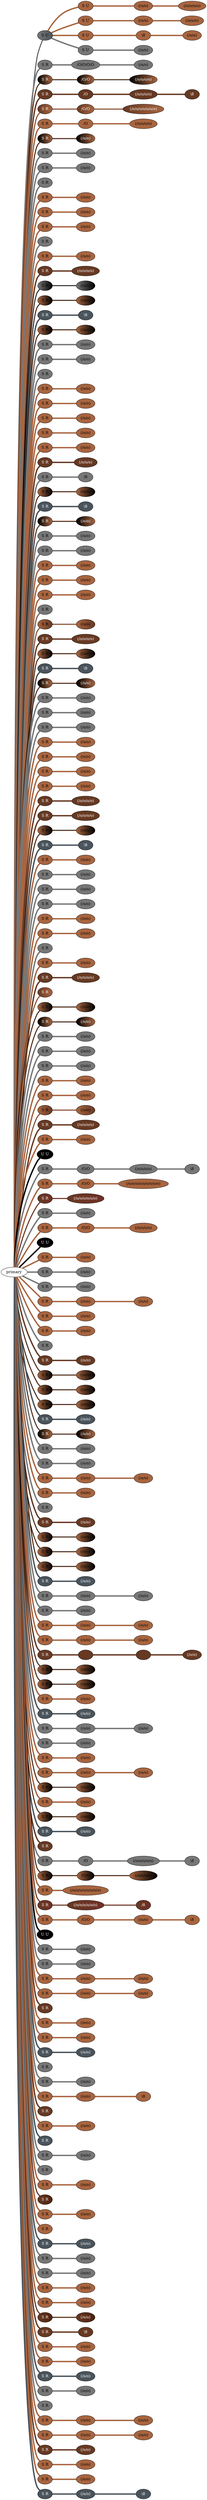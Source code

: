 graph {
 graph [rankdir=LR]
"1" [qtype="pendant_node", pendant_colors="#777777:#4A545C", pendant_ply="S", pendant_attach="U", pendant_length="23.0", label="S U", style=filled, fillcolor="#777777:#4A545C", fontcolor="#000000"]
"primary" -- "1" [qtype="pendant_link",penwidth=2,color="#777777:#4A545C"]
"1s1" [qtype="pendant_node", pendant_colors="#A86540", pendant_ply="S", pendant_attach="U", pendant_length="30.0", label="S U", style=filled, fillcolor="#A86540", fontcolor="#000000"]
"1" -- "1s1" [qtype="pendant_link",penwidth=5,color="#A86540"]
"1s1:0" [qtype="knot_node", knot_value="2", knot_type="L", knot_position="8.0", knot_spin="S", label="(/o/o)", style=filled, fillcolor="#A86540" , fontcolor="#000000"]
"1s1" -- "1s1:0" [qtype="knot_link",penwidth=5,color="#A86540"]
"1s1:1" [qtype="knot_node", knot_value="4", knot_type="L", knot_position="15.5", knot_spin="S", label="(/o/o/o/o)", style=filled, fillcolor="#A86540" , fontcolor="#000000"]
"1s1:0" -- "1s1:1" [qtype="knot_link",penwidth=5,color="#A86540"]
"1s2" [qtype="pendant_node", pendant_colors="#A86540", pendant_ply="S", pendant_attach="U", pendant_length="29.5", label="S U", style=filled, fillcolor="#A86540", fontcolor="#000000"]
"1" -- "1s2" [qtype="pendant_link",penwidth=5,color="#A86540"]
"1s2:0" [qtype="knot_node", knot_value="2", knot_type="L", knot_position="8.5", knot_spin="S", label="(/o/o)", style=filled, fillcolor="#A86540" , fontcolor="#000000"]
"1s2" -- "1s2:0" [qtype="knot_link",penwidth=5,color="#A86540"]
"1s2:1" [qtype="knot_node", knot_value="3", knot_type="L", knot_position="16.0", knot_spin="S", label="(/o/o/o)", style=filled, fillcolor="#A86540" , fontcolor="#000000"]
"1s2:0" -- "1s2:1" [qtype="knot_link",penwidth=5,color="#A86540"]
"1s3" [qtype="pendant_node", pendant_colors="#A86540", pendant_ply="S", pendant_attach="U", pendant_length="30.5", label="S U", style=filled, fillcolor="#A86540", fontcolor="#000000"]
"1" -- "1s3" [qtype="pendant_link",penwidth=5,color="#A86540"]
"1s3:0" [qtype="knot_node", knot_value="1", knot_type="E", knot_position="8.0", knot_spin="Z", label="\\8", style=filled, fillcolor="#A86540" , fontcolor="#000000"]
"1s3" -- "1s3:0" [qtype="knot_link",penwidth=5,color="#A86540"]
"1s3:1" [qtype="knot_node", knot_value="2", knot_type="L", knot_position="15.5", knot_spin="S", label="(/o/o)", style=filled, fillcolor="#A86540" , fontcolor="#000000"]
"1s3:0" -- "1s3:1" [qtype="knot_link",penwidth=5,color="#A86540"]
"1s4" [qtype="pendant_node", pendant_colors="#777777", pendant_ply="S", pendant_attach="U", pendant_length="32.5", label="S U", style=filled, fillcolor="#777777", fontcolor="#000000"]
"1" -- "1s4" [qtype="pendant_link",penwidth=5,color="#777777"]
"1s4:0" [qtype="knot_node", knot_value="2", knot_type="L", knot_position="16.5", knot_spin="S", label="(/o/o)", style=filled, fillcolor="#777777" , fontcolor="#000000"]
"1s4" -- "1s4:0" [qtype="knot_link",penwidth=5,color="#777777"]
"2" [qtype="pendant_node", pendant_colors="#777777", pendant_ply="S", pendant_attach="R", pendant_length="43.5", label="S R", style=filled, fillcolor="#777777", fontcolor="#000000"]
"primary" -- "2" [qtype="pendant_link",penwidth=5,color="#777777"]
"2:0" [qtype="knot_node", knot_value="4", knot_type="S", knot_position="5.5", knot_spin="S", label="/O/O/O/O", style=filled, fillcolor="#777777" , fontcolor="#000000"]
"2" -- "2:0" [qtype="knot_link",penwidth=5,color="#777777"]
"2:1" [qtype="knot_node", knot_value="2", knot_type="L", knot_position="17.5", knot_spin="S", label="(/o/o)", style=filled, fillcolor="#777777" , fontcolor="#000000"]
"2:0" -- "2:1" [qtype="knot_link",penwidth=5,color="#777777"]
"3" [qtype="pendant_node", pendant_colors="#000000:#A86540", pendant_ply="S", pendant_attach="R", pendant_length="34.0", label="S R", style=filled, fillcolor="#000000:#A86540", fontcolor="#ffffff"]
"primary" -- "3" [qtype="pendant_link",penwidth=2,color="#000000:#A86540"]
"3:0" [qtype="knot_node", knot_value="2", knot_type="S", knot_position="6.5", knot_spin="S", label="/O/O", style=filled, fillcolor="#000000:#A86540" , fontcolor="#ffffff"]
"3" -- "3:0" [qtype="knot_link",penwidth=2,color="#000000:#A86540"]
"3:1" [qtype="knot_node", knot_value="4", knot_type="L", knot_position="18.0", knot_spin="S", label="(/o/o/o/o)", style=filled, fillcolor="#000000:#A86540" , fontcolor="#ffffff"]
"3:0" -- "3:1" [qtype="knot_link",penwidth=2,color="#000000:#A86540"]
"4" [qtype="pendant_node", pendant_colors="#673923", pendant_ply="S", pendant_attach="R", pendant_length="44.0", label="S R", style=filled, fillcolor="#673923", fontcolor="#ffffff"]
"primary" -- "4" [qtype="pendant_link",penwidth=5,color="#673923"]
"4:0" [qtype="knot_node", knot_value="1", knot_type="S", knot_position="6.5", knot_spin="S", label="/O", style=filled, fillcolor="#673923" , fontcolor="#ffffff"]
"4" -- "4:0" [qtype="knot_link",penwidth=5,color="#673923"]
"4:1" [qtype="knot_node", knot_value="4", knot_type="L", knot_position="18.0", knot_spin="S", label="(/o/o/o/o)", style=filled, fillcolor="#673923" , fontcolor="#ffffff"]
"4:0" -- "4:1" [qtype="knot_link",penwidth=5,color="#673923"]
"4:2" [qtype="knot_node", knot_value="1", knot_type="E", knot_position="26.5", knot_spin="Z", label="\\8", style=filled, fillcolor="#673923" , fontcolor="#ffffff"]
"4:1" -- "4:2" [qtype="knot_link",penwidth=5,color="#673923"]
"5" [qtype="pendant_node", pendant_colors="#673923:#A86540", pendant_ply="S", pendant_attach="R", pendant_length="37.0", label="S R", style=filled, fillcolor="#673923:#A86540", fontcolor="#ffffff"]
"primary" -- "5" [qtype="pendant_link",penwidth=2,color="#673923:#A86540"]
"5:0" [qtype="knot_node", knot_value="2", knot_type="S", knot_position="7.0", knot_spin="S", label="/O/O", style=filled, fillcolor="#673923:#A86540" , fontcolor="#ffffff"]
"5" -- "5:0" [qtype="knot_link",penwidth=2,color="#673923:#A86540"]
"5:1" [qtype="knot_node", knot_value="7", knot_type="L", knot_position="17.5", knot_spin="S", label="(/o/o/o/o/o/o/o)", style=filled, fillcolor="#673923:#A86540" , fontcolor="#ffffff"]
"5:0" -- "5:1" [qtype="knot_link",penwidth=2,color="#673923:#A86540"]
"6" [qtype="pendant_node", pendant_colors="#A86540", pendant_ply="S", pendant_attach="R", pendant_length="31.0", label="S R", style=filled, fillcolor="#A86540", fontcolor="#000000"]
"primary" -- "6" [qtype="pendant_link",penwidth=5,color="#A86540"]
"6:0" [qtype="knot_node", knot_value="1", knot_type="S", knot_position="6.5", knot_spin="S", label="/O", style=filled, fillcolor="#A86540" , fontcolor="#000000"]
"6" -- "6:0" [qtype="knot_link",penwidth=5,color="#A86540"]
"6:1" [qtype="knot_node", knot_value="4", knot_type="L", knot_position="16.5", knot_spin="S", label="(/o/o/o/o)", style=filled, fillcolor="#A86540" , fontcolor="#000000"]
"6:0" -- "6:1" [qtype="knot_link",penwidth=5,color="#A86540"]
"7" [qtype="pendant_node", pendant_colors="#000000:#A86540", pendant_ply="S", pendant_attach="R", pendant_length="38.0", label="S R", style=filled, fillcolor="#000000:#A86540", fontcolor="#ffffff"]
"primary" -- "7" [qtype="pendant_link",penwidth=2,color="#000000:#A86540"]
"7:0" [qtype="knot_node", knot_value="2", knot_type="L", knot_position="11.5", knot_spin="S", label="(/o/o)", style=filled, fillcolor="#000000:#A86540" , fontcolor="#ffffff"]
"7" -- "7:0" [qtype="knot_link",penwidth=2,color="#000000:#A86540"]
"8" [qtype="pendant_node", pendant_colors="#777777", pendant_ply="S", pendant_attach="R", pendant_length="35.0", label="S R", style=filled, fillcolor="#777777", fontcolor="#000000"]
"primary" -- "8" [qtype="pendant_link",penwidth=5,color="#777777"]
"8:0" [qtype="knot_node", knot_value="2", knot_type="L", knot_position="10.5", knot_spin="S", label="(/o/o)", style=filled, fillcolor="#777777" , fontcolor="#000000"]
"8" -- "8:0" [qtype="knot_link",penwidth=5,color="#777777"]
"9" [qtype="pendant_node", pendant_colors="#777777", pendant_ply="S", pendant_attach="R", pendant_length="36.5", label="S R", style=filled, fillcolor="#777777", fontcolor="#000000"]
"primary" -- "9" [qtype="pendant_link",penwidth=5,color="#777777"]
"9:0" [qtype="knot_node", knot_value="2", knot_type="L", knot_position="11.5", knot_spin="S", label="(/o/o)", style=filled, fillcolor="#777777" , fontcolor="#000000"]
"9" -- "9:0" [qtype="knot_link",penwidth=5,color="#777777"]
"10" [qtype="pendant_node", pendant_colors="#777777", pendant_ply="S", pendant_attach="R", pendant_length="36.5", label="S R", style=filled, fillcolor="#777777", fontcolor="#000000"]
"primary" -- "10" [qtype="pendant_link",penwidth=5,color="#777777"]
"11" [qtype="pendant_node", pendant_colors="#A86540", pendant_ply="S", pendant_attach="R", pendant_length="37.0", label="S R", style=filled, fillcolor="#A86540", fontcolor="#000000"]
"primary" -- "11" [qtype="pendant_link",penwidth=5,color="#A86540"]
"11:0" [qtype="knot_node", knot_value="2", knot_type="L", knot_position="11.0", knot_spin="S", label="(/o/o)", style=filled, fillcolor="#A86540" , fontcolor="#000000"]
"11" -- "11:0" [qtype="knot_link",penwidth=5,color="#A86540"]
"12" [qtype="pendant_node", pendant_colors="#A86540", pendant_ply="S", pendant_attach="R", pendant_length="31.5", label="S R", style=filled, fillcolor="#A86540", fontcolor="#000000"]
"primary" -- "12" [qtype="pendant_link",penwidth=5,color="#A86540"]
"12:0" [qtype="knot_node", knot_value="2", knot_type="L", knot_position="11.5", knot_spin="S", label="(/o/o)", style=filled, fillcolor="#A86540" , fontcolor="#000000"]
"12" -- "12:0" [qtype="knot_link",penwidth=5,color="#A86540"]
"13" [qtype="pendant_node", pendant_colors="#A86540", pendant_ply="S", pendant_attach="R", pendant_length="31.5", label="S R", style=filled, fillcolor="#A86540", fontcolor="#000000"]
"primary" -- "13" [qtype="pendant_link",penwidth=5,color="#A86540"]
"13:0" [qtype="knot_node", knot_value="2", knot_type="L", knot_position="11.5", knot_spin="S", label="(/o/o)", style=filled, fillcolor="#A86540" , fontcolor="#000000"]
"13" -- "13:0" [qtype="knot_link",penwidth=5,color="#A86540"]
"14" [qtype="pendant_node", pendant_colors="#777777", pendant_ply="S", pendant_attach="R", pendant_length="31.0", label="S R", style=filled, fillcolor="#777777", fontcolor="#000000"]
"primary" -- "14" [qtype="pendant_link",penwidth=5,color="#777777"]
"15" [qtype="pendant_node", pendant_colors="#A86540", pendant_ply="S", pendant_attach="R", pendant_length="39.5", label="S R", style=filled, fillcolor="#A86540", fontcolor="#000000"]
"primary" -- "15" [qtype="pendant_link",penwidth=5,color="#A86540"]
"15:0" [qtype="knot_node", knot_value="2", knot_type="L", knot_position="12.0", knot_spin="S", label="(/o/o)", style=filled, fillcolor="#A86540" , fontcolor="#000000"]
"15" -- "15:0" [qtype="knot_link",penwidth=5,color="#A86540"]
"16" [qtype="pendant_node", pendant_colors="#673923", pendant_ply="S", pendant_attach="R", pendant_length="35.5", label="S R", style=filled, fillcolor="#673923", fontcolor="#ffffff"]
"primary" -- "16" [qtype="pendant_link",penwidth=5,color="#673923"]
"16:0" [qtype="knot_node", knot_value="4", knot_type="L", knot_position="12.5", knot_spin="S", label="(/o/o/o/o)", style=filled, fillcolor="#673923" , fontcolor="#ffffff"]
"16" -- "16:0" [qtype="knot_link",penwidth=5,color="#673923"]
"17" [qtype="pendant_node", pendant_colors="#777777:#000000", pendant_ply="S", pendant_attach="R", pendant_length="39.5", label="S R", style=filled, fillcolor="#777777:#000000", fontcolor="#000000"]
"primary" -- "17" [qtype="pendant_link",penwidth=2,color="#777777:#000000"]
"17:0" [qtype="knot_node", knot_value="2", knot_type="L", knot_position="11.5", knot_spin="S", label="(/o/o)", style=filled, fillcolor="#777777:#000000" , fontcolor="#000000"]
"17" -- "17:0" [qtype="knot_link",penwidth=2,color="#777777:#000000"]
"18" [qtype="pendant_node", pendant_colors="#A86540:#000000", pendant_ply="S", pendant_attach="R", pendant_length="33.5", label="S R", style=filled, fillcolor="#A86540:#000000", fontcolor="#000000"]
"primary" -- "18" [qtype="pendant_link",penwidth=2,color="#A86540:#000000"]
"18:0" [qtype="knot_node", knot_value="2", knot_type="L", knot_position="11.0", knot_spin="S", label="(/o/o)", style=filled, fillcolor="#A86540:#000000" , fontcolor="#000000"]
"18" -- "18:0" [qtype="knot_link",penwidth=2,color="#A86540:#000000"]
"19" [qtype="pendant_node", pendant_colors="#4A545C", pendant_ply="S", pendant_attach="R", pendant_length="43.5", label="S R", style=filled, fillcolor="#4A545C", fontcolor="#ffffff"]
"primary" -- "19" [qtype="pendant_link",penwidth=5,color="#4A545C"]
"19:0" [qtype="knot_node", knot_value="1", knot_type="E", knot_position="11.0", knot_spin="Z", label="\\8", style=filled, fillcolor="#4A545C" , fontcolor="#ffffff"]
"19" -- "19:0" [qtype="knot_link",penwidth=5,color="#4A545C"]
"20" [qtype="pendant_node", pendant_colors="#A86540:#000000", pendant_ply="S", pendant_attach="R", pendant_length="37.5", label="S R", style=filled, fillcolor="#A86540:#000000", fontcolor="#000000"]
"primary" -- "20" [qtype="pendant_link",penwidth=2,color="#A86540:#000000"]
"20:0" [qtype="knot_node", knot_value="2", knot_type="L", knot_position="10.0", knot_spin="S", label="(/o/o)", style=filled, fillcolor="#A86540:#000000" , fontcolor="#000000"]
"20" -- "20:0" [qtype="knot_link",penwidth=2,color="#A86540:#000000"]
"21" [qtype="pendant_node", pendant_colors="#777777", pendant_ply="S", pendant_attach="R", pendant_length="38.0", label="S R", style=filled, fillcolor="#777777", fontcolor="#000000"]
"primary" -- "21" [qtype="pendant_link",penwidth=5,color="#777777"]
"21:0" [qtype="knot_node", knot_value="2", knot_type="L", knot_position="10.0", knot_spin="S", label="(/o/o)", style=filled, fillcolor="#777777" , fontcolor="#000000"]
"21" -- "21:0" [qtype="knot_link",penwidth=5,color="#777777"]
"22" [qtype="pendant_node", pendant_colors="#777777", pendant_ply="S", pendant_attach="R", pendant_length="36.0", label="S R", style=filled, fillcolor="#777777", fontcolor="#000000"]
"primary" -- "22" [qtype="pendant_link",penwidth=5,color="#777777"]
"22:0" [qtype="knot_node", knot_value="2", knot_type="L", knot_position="11.0", knot_spin="S", label="(/o/o)", style=filled, fillcolor="#777777" , fontcolor="#000000"]
"22" -- "22:0" [qtype="knot_link",penwidth=5,color="#777777"]
"23" [qtype="pendant_node", pendant_colors="#777777", pendant_ply="S", pendant_attach="R", pendant_length="36.0", label="S R", style=filled, fillcolor="#777777", fontcolor="#000000"]
"primary" -- "23" [qtype="pendant_link",penwidth=5,color="#777777"]
"24" [qtype="pendant_node", pendant_colors="#A86540", pendant_ply="S", pendant_attach="R", pendant_length="39.0", label="S R", style=filled, fillcolor="#A86540", fontcolor="#000000"]
"primary" -- "24" [qtype="pendant_link",penwidth=5,color="#A86540"]
"24:0" [qtype="knot_node", knot_value="2", knot_type="L", knot_position="10.5", knot_spin="S", label="(/o/o)", style=filled, fillcolor="#A86540" , fontcolor="#000000"]
"24" -- "24:0" [qtype="knot_link",penwidth=5,color="#A86540"]
"25" [qtype="pendant_node", pendant_colors="#A86540", pendant_ply="S", pendant_attach="R", pendant_length="27.5", label="S R", style=filled, fillcolor="#A86540", fontcolor="#000000"]
"primary" -- "25" [qtype="pendant_link",penwidth=5,color="#A86540"]
"25:0" [qtype="knot_node", knot_value="2", knot_type="L", knot_position="10.0", knot_spin="S", label="(/o/o)", style=filled, fillcolor="#A86540" , fontcolor="#000000"]
"25" -- "25:0" [qtype="knot_link",penwidth=5,color="#A86540"]
"26" [qtype="pendant_node", pendant_colors="#A86540", pendant_ply="S", pendant_attach="R", pendant_length="30.5", label="S R", style=filled, fillcolor="#A86540", fontcolor="#000000"]
"primary" -- "26" [qtype="pendant_link",penwidth=5,color="#A86540"]
"26:0" [qtype="knot_node", knot_value="2", knot_type="L", knot_position="10.5", knot_spin="S", label="(/o/o)", style=filled, fillcolor="#A86540" , fontcolor="#000000"]
"26" -- "26:0" [qtype="knot_link",penwidth=5,color="#A86540"]
"27" [qtype="pendant_node", pendant_colors="#A86540", pendant_ply="S", pendant_attach="R", pendant_length="39.0", label="S R", style=filled, fillcolor="#A86540", fontcolor="#000000"]
"primary" -- "27" [qtype="pendant_link",penwidth=5,color="#A86540"]
"27:0" [qtype="knot_node", knot_value="2", knot_type="L", knot_position="10.0", knot_spin="S", label="(/o/o)", style=filled, fillcolor="#A86540" , fontcolor="#000000"]
"27" -- "27:0" [qtype="knot_link",penwidth=5,color="#A86540"]
"28" [qtype="pendant_node", pendant_colors="#A86540", pendant_ply="S", pendant_attach="R", pendant_length="44.5", label="S R", style=filled, fillcolor="#A86540", fontcolor="#000000"]
"primary" -- "28" [qtype="pendant_link",penwidth=5,color="#A86540"]
"28:0" [qtype="knot_node", knot_value="2", knot_type="L", knot_position="13.5", knot_spin="S", label="(/o/o)", style=filled, fillcolor="#A86540" , fontcolor="#000000"]
"28" -- "28:0" [qtype="knot_link",penwidth=5,color="#A86540"]
"29" [qtype="pendant_node", pendant_colors="#673923", pendant_ply="S", pendant_attach="R", pendant_length="35.0", label="S R", style=filled, fillcolor="#673923", fontcolor="#ffffff"]
"primary" -- "29" [qtype="pendant_link",penwidth=5,color="#673923"]
"29:0" [qtype="knot_node", knot_value="3", knot_type="L", knot_position="11.0", knot_spin="S", label="(/o/o/o)", style=filled, fillcolor="#673923" , fontcolor="#ffffff"]
"29" -- "29:0" [qtype="knot_link",penwidth=5,color="#673923"]
"30" [qtype="pendant_node", pendant_colors="#777777", pendant_ply="S", pendant_attach="R", pendant_length="35.5", label="S R", style=filled, fillcolor="#777777", fontcolor="#000000"]
"primary" -- "30" [qtype="pendant_link",penwidth=5,color="#777777"]
"30:0" [qtype="knot_node", knot_value="1", knot_type="E", knot_position="11.5", knot_spin="S", label="/8", style=filled, fillcolor="#777777" , fontcolor="#000000"]
"30" -- "30:0" [qtype="knot_link",penwidth=5,color="#777777"]
"31" [qtype="pendant_node", pendant_colors="#A86540:#000000", pendant_ply="S", pendant_attach="R", pendant_length="40.5", label="S R", style=filled, fillcolor="#A86540:#000000", fontcolor="#000000"]
"primary" -- "31" [qtype="pendant_link",penwidth=2,color="#A86540:#000000"]
"31:0" [qtype="knot_node", knot_value="2", knot_type="L", knot_position="11.0", knot_spin="S", label="(/o/o)", style=filled, fillcolor="#A86540:#000000" , fontcolor="#000000"]
"31" -- "31:0" [qtype="knot_link",penwidth=2,color="#A86540:#000000"]
"32" [qtype="pendant_node", pendant_colors="#4A545C", pendant_ply="S", pendant_attach="R", pendant_length="44.5", label="S R", style=filled, fillcolor="#4A545C", fontcolor="#ffffff"]
"primary" -- "32" [qtype="pendant_link",penwidth=5,color="#4A545C"]
"32:0" [qtype="knot_node", knot_value="1", knot_type="E", knot_position="11.0", knot_spin="Z", label="\\8", style=filled, fillcolor="#4A545C" , fontcolor="#ffffff"]
"32" -- "32:0" [qtype="knot_link",penwidth=5,color="#4A545C"]
"33" [qtype="pendant_node", pendant_colors="#000000:#A86540", pendant_ply="S", pendant_attach="R", pendant_length="38.5", label="S R", style=filled, fillcolor="#000000:#A86540", fontcolor="#ffffff"]
"primary" -- "33" [qtype="pendant_link",penwidth=2,color="#000000:#A86540"]
"33:0" [qtype="knot_node", knot_value="2", knot_type="L", knot_position="10.5", knot_spin="S", label="(/o/o)", style=filled, fillcolor="#000000:#A86540" , fontcolor="#ffffff"]
"33" -- "33:0" [qtype="knot_link",penwidth=2,color="#000000:#A86540"]
"34" [qtype="pendant_node", pendant_colors="#777777", pendant_ply="S", pendant_attach="R", pendant_length="35.0", label="S R", style=filled, fillcolor="#777777", fontcolor="#000000"]
"primary" -- "34" [qtype="pendant_link",penwidth=5,color="#777777"]
"34:0" [qtype="knot_node", knot_value="2", knot_type="L", knot_position="11.0", knot_spin="S", label="(/o/o)", style=filled, fillcolor="#777777" , fontcolor="#000000"]
"34" -- "34:0" [qtype="knot_link",penwidth=5,color="#777777"]
"35" [qtype="pendant_node", pendant_colors="#777777", pendant_ply="S", pendant_attach="R", pendant_length="35.0", label="S R", style=filled, fillcolor="#777777", fontcolor="#000000"]
"primary" -- "35" [qtype="pendant_link",penwidth=5,color="#777777"]
"35:0" [qtype="knot_node", knot_value="2", knot_type="L", knot_position="11.5", knot_spin="S", label="(/o/o)", style=filled, fillcolor="#777777" , fontcolor="#000000"]
"35" -- "35:0" [qtype="knot_link",penwidth=5,color="#777777"]
"36" [qtype="pendant_node", pendant_colors="#A86540", pendant_ply="S", pendant_attach="R", pendant_length="39.5", label="S R", style=filled, fillcolor="#A86540", fontcolor="#000000"]
"primary" -- "36" [qtype="pendant_link",penwidth=5,color="#A86540"]
"36:0" [qtype="knot_node", knot_value="2", knot_type="L", knot_position="10.5", knot_spin="S", label="(/o/o)", style=filled, fillcolor="#A86540" , fontcolor="#000000"]
"36" -- "36:0" [qtype="knot_link",penwidth=5,color="#A86540"]
"37" [qtype="pendant_node", pendant_colors="#A86540", pendant_ply="S", pendant_attach="R", pendant_length="27.0", label="S R", style=filled, fillcolor="#A86540", fontcolor="#000000"]
"primary" -- "37" [qtype="pendant_link",penwidth=5,color="#A86540"]
"37:0" [qtype="knot_node", knot_value="2", knot_type="L", knot_position="10.5", knot_spin="S", label="(/o/o)", style=filled, fillcolor="#A86540" , fontcolor="#000000"]
"37" -- "37:0" [qtype="knot_link",penwidth=5,color="#A86540"]
"38" [qtype="pendant_node", pendant_colors="#A86540", pendant_ply="S", pendant_attach="R", pendant_length="31.5", label="S R", style=filled, fillcolor="#A86540", fontcolor="#000000"]
"primary" -- "38" [qtype="pendant_link",penwidth=5,color="#A86540"]
"38:0" [qtype="knot_node", knot_value="2", knot_type="L", knot_position="11.0", knot_spin="S", label="(/o/o)", style=filled, fillcolor="#A86540" , fontcolor="#000000"]
"38" -- "38:0" [qtype="knot_link",penwidth=5,color="#A86540"]
"39" [qtype="pendant_node", pendant_colors="#777777", pendant_ply="S", pendant_attach="R", pendant_length="32.5", label="S R", style=filled, fillcolor="#777777", fontcolor="#000000"]
"primary" -- "39" [qtype="pendant_link",penwidth=5,color="#777777"]
"40" [qtype="pendant_node", pendant_colors="#A86540:#673923", pendant_ply="S", pendant_attach="R", pendant_length="39.5", label="S R", style=filled, fillcolor="#A86540:#673923", fontcolor="#000000"]
"primary" -- "40" [qtype="pendant_link",penwidth=2,color="#A86540:#673923"]
"40:0" [qtype="knot_node", knot_value="2", knot_type="L", knot_position="9.0", knot_spin="S", label="(/o/o)", style=filled, fillcolor="#A86540:#673923" , fontcolor="#000000"]
"40" -- "40:0" [qtype="knot_link",penwidth=2,color="#A86540:#673923"]
"41" [qtype="pendant_node", pendant_colors="#673923", pendant_ply="S", pendant_attach="R", pendant_length="35.0", label="S R", style=filled, fillcolor="#673923", fontcolor="#ffffff"]
"primary" -- "41" [qtype="pendant_link",penwidth=5,color="#673923"]
"41:0" [qtype="knot_node", knot_value="4", knot_type="L", knot_position="10.0", knot_spin="S", label="(/o/o/o/o)", style=filled, fillcolor="#673923" , fontcolor="#ffffff"]
"41" -- "41:0" [qtype="knot_link",penwidth=5,color="#673923"]
"42" [qtype="pendant_node", pendant_colors="#A86540:#000000", pendant_ply="S", pendant_attach="R", pendant_length="38.0", label="S R", style=filled, fillcolor="#A86540:#000000", fontcolor="#000000"]
"primary" -- "42" [qtype="pendant_link",penwidth=2,color="#A86540:#000000"]
"42:0" [qtype="knot_node", knot_value="2", knot_type="L", knot_position="10.5", knot_spin="S", label="(/o/o)", style=filled, fillcolor="#A86540:#000000" , fontcolor="#000000"]
"42" -- "42:0" [qtype="knot_link",penwidth=2,color="#A86540:#000000"]
"43" [qtype="pendant_node", pendant_colors="#4A545C", pendant_ply="S", pendant_attach="R", pendant_length="44.5", label="S R", style=filled, fillcolor="#4A545C", fontcolor="#ffffff"]
"primary" -- "43" [qtype="pendant_link",penwidth=5,color="#4A545C"]
"43:0" [qtype="knot_node", knot_value="1", knot_type="E", knot_position="11.5", knot_spin="Z", label="\\8", style=filled, fillcolor="#4A545C" , fontcolor="#ffffff"]
"43" -- "43:0" [qtype="knot_link",penwidth=5,color="#4A545C"]
"44" [qtype="pendant_node", pendant_colors="#000000:#A86540", pendant_ply="S", pendant_attach="R", pendant_length="38.5", label="S R", style=filled, fillcolor="#000000:#A86540", fontcolor="#ffffff"]
"primary" -- "44" [qtype="pendant_link",penwidth=2,color="#000000:#A86540"]
"44:0" [qtype="knot_node", knot_value="2", knot_type="L", knot_position="10.5", knot_spin="S", label="(/o/o)", style=filled, fillcolor="#000000:#A86540" , fontcolor="#ffffff"]
"44" -- "44:0" [qtype="knot_link",penwidth=2,color="#000000:#A86540"]
"45" [qtype="pendant_node", pendant_colors="#777777", pendant_ply="S", pendant_attach="R", pendant_length="34.5", label="S R", style=filled, fillcolor="#777777", fontcolor="#000000"]
"primary" -- "45" [qtype="pendant_link",penwidth=5,color="#777777"]
"45:0" [qtype="knot_node", knot_value="2", knot_type="L", knot_position="10.5", knot_spin="S", label="(/o/o)", style=filled, fillcolor="#777777" , fontcolor="#000000"]
"45" -- "45:0" [qtype="knot_link",penwidth=5,color="#777777"]
"46" [qtype="pendant_node", pendant_colors="#777777", pendant_ply="S", pendant_attach="R", pendant_length="34.5", label="S R", style=filled, fillcolor="#777777", fontcolor="#000000"]
"primary" -- "46" [qtype="pendant_link",penwidth=5,color="#777777"]
"46:0" [qtype="knot_node", knot_value="2", knot_type="L", knot_position="11.0", knot_spin="S", label="(/o/o)", style=filled, fillcolor="#777777" , fontcolor="#000000"]
"46" -- "46:0" [qtype="knot_link",penwidth=5,color="#777777"]
"47" [qtype="pendant_node", pendant_colors="#777777", pendant_ply="S", pendant_attach="R", pendant_length="35.0", label="S R", style=filled, fillcolor="#777777", fontcolor="#000000"]
"primary" -- "47" [qtype="pendant_link",penwidth=5,color="#777777"]
"47:0" [qtype="knot_node", knot_value="2", knot_type="L", knot_position="11.0", knot_spin="S", label="(/o/o)", style=filled, fillcolor="#777777" , fontcolor="#000000"]
"47" -- "47:0" [qtype="knot_link",penwidth=5,color="#777777"]
"48" [qtype="pendant_node", pendant_colors="#A86540", pendant_ply="S", pendant_attach="R", pendant_length="39.5", label="S R", style=filled, fillcolor="#A86540", fontcolor="#000000"]
"primary" -- "48" [qtype="pendant_link",penwidth=5,color="#A86540"]
"48:0" [qtype="knot_node", knot_value="2", knot_type="L", knot_position="11.5", knot_spin="S", label="(/o/o)", style=filled, fillcolor="#A86540" , fontcolor="#000000"]
"48" -- "48:0" [qtype="knot_link",penwidth=5,color="#A86540"]
"49" [qtype="pendant_node", pendant_colors="#A86540", pendant_ply="S", pendant_attach="R", pendant_length="42.5", label="S R", style=filled, fillcolor="#A86540", fontcolor="#000000"]
"primary" -- "49" [qtype="pendant_link",penwidth=5,color="#A86540"]
"49:0" [qtype="knot_node", knot_value="2", knot_type="L", knot_position="10.5", knot_spin="S", label="(/o/o)", style=filled, fillcolor="#A86540" , fontcolor="#000000"]
"49" -- "49:0" [qtype="knot_link",penwidth=5,color="#A86540"]
"50" [qtype="pendant_node", pendant_colors="#A86540", pendant_ply="S", pendant_attach="R", pendant_length="38.5", label="S R", style=filled, fillcolor="#A86540", fontcolor="#000000"]
"primary" -- "50" [qtype="pendant_link",penwidth=5,color="#A86540"]
"50:0" [qtype="knot_node", knot_value="2", knot_type="L", knot_position="11.0", knot_spin="S", label="(/o/o)", style=filled, fillcolor="#A86540" , fontcolor="#000000"]
"50" -- "50:0" [qtype="knot_link",penwidth=5,color="#A86540"]
"51" [qtype="pendant_node", pendant_colors="#A86540", pendant_ply="S", pendant_attach="R", pendant_length="46.5", label="S R", style=filled, fillcolor="#A86540", fontcolor="#000000"]
"primary" -- "51" [qtype="pendant_link",penwidth=5,color="#A86540"]
"51:0" [qtype="knot_node", knot_value="2", knot_type="L", knot_position="14.5", knot_spin="S", label="(/o/o)", style=filled, fillcolor="#A86540" , fontcolor="#000000"]
"51" -- "51:0" [qtype="knot_link",penwidth=5,color="#A86540"]
"52" [qtype="pendant_node", pendant_colors="#673923", pendant_ply="S", pendant_attach="R", pendant_length="36.0", label="S R", style=filled, fillcolor="#673923", fontcolor="#ffffff"]
"primary" -- "52" [qtype="pendant_link",penwidth=5,color="#673923"]
"52:0" [qtype="knot_node", knot_value="4", knot_type="L", knot_position="11.5", knot_spin="S", label="(/o/o/o/o)", style=filled, fillcolor="#673923" , fontcolor="#ffffff"]
"52" -- "52:0" [qtype="knot_link",penwidth=5,color="#673923"]
"53" [qtype="pendant_node", pendant_colors="#673923", pendant_ply="S", pendant_attach="R", pendant_length="33.0", label="S R", style=filled, fillcolor="#673923", fontcolor="#ffffff"]
"primary" -- "53" [qtype="pendant_link",penwidth=5,color="#673923"]
"53:0" [qtype="knot_node", knot_value="4", knot_type="L", knot_position="11.5", knot_spin="S", label="(/o/o/o/o)", style=filled, fillcolor="#673923" , fontcolor="#ffffff"]
"53" -- "53:0" [qtype="knot_link",penwidth=5,color="#673923"]
"54" [qtype="pendant_node", pendant_colors="#A86540:#000000", pendant_ply="S", pendant_attach="R", pendant_length="39.0", label="S R", style=filled, fillcolor="#A86540:#000000", fontcolor="#000000"]
"primary" -- "54" [qtype="pendant_link",penwidth=2,color="#A86540:#000000"]
"54:0" [qtype="knot_node", knot_value="2", knot_type="L", knot_position="12.5", knot_spin="S", label="(/o/o)", style=filled, fillcolor="#A86540:#000000" , fontcolor="#000000"]
"54" -- "54:0" [qtype="knot_link",penwidth=2,color="#A86540:#000000"]
"55" [qtype="pendant_node", pendant_colors="#4A545C", pendant_ply="S", pendant_attach="R", pendant_length="42.5", label="S R", style=filled, fillcolor="#4A545C", fontcolor="#ffffff"]
"primary" -- "55" [qtype="pendant_link",penwidth=5,color="#4A545C"]
"55:0" [qtype="knot_node", knot_value="1", knot_type="E", knot_position="11.5", knot_spin="Z", label="\\8", style=filled, fillcolor="#4A545C" , fontcolor="#ffffff"]
"55" -- "55:0" [qtype="knot_link",penwidth=5,color="#4A545C"]
"56" [qtype="pendant_node", pendant_colors="#A86540", pendant_ply="S", pendant_attach="R", pendant_length="36.5", label="S R", style=filled, fillcolor="#A86540", fontcolor="#000000"]
"primary" -- "56" [qtype="pendant_link",penwidth=5,color="#A86540"]
"56:0" [qtype="knot_node", knot_value="2", knot_type="L", knot_position="10.5", knot_spin="S", label="(/o/o)", style=filled, fillcolor="#A86540" , fontcolor="#000000"]
"56" -- "56:0" [qtype="knot_link",penwidth=5,color="#A86540"]
"57" [qtype="pendant_node", pendant_colors="#777777", pendant_ply="S", pendant_attach="R", pendant_length="34.5", label="S R", style=filled, fillcolor="#777777", fontcolor="#000000"]
"primary" -- "57" [qtype="pendant_link",penwidth=5,color="#777777"]
"57:0" [qtype="knot_node", knot_value="2", knot_type="L", knot_position="11.0", knot_spin="S", label="(/o/o)", style=filled, fillcolor="#777777" , fontcolor="#000000"]
"57" -- "57:0" [qtype="knot_link",penwidth=5,color="#777777"]
"58" [qtype="pendant_node", pendant_colors="#777777", pendant_ply="S", pendant_attach="R", pendant_length="36.0", label="S R", style=filled, fillcolor="#777777", fontcolor="#000000"]
"primary" -- "58" [qtype="pendant_link",penwidth=5,color="#777777"]
"58:0" [qtype="knot_node", knot_value="2", knot_type="L", knot_position="12.0", knot_spin="S", label="(/o/o)", style=filled, fillcolor="#777777" , fontcolor="#000000"]
"58" -- "58:0" [qtype="knot_link",penwidth=5,color="#777777"]
"59" [qtype="pendant_node", pendant_colors="#777777", pendant_ply="S", pendant_attach="R", pendant_length="38.0", label="S R", style=filled, fillcolor="#777777", fontcolor="#000000"]
"primary" -- "59" [qtype="pendant_link",penwidth=5,color="#777777"]
"59:0" [qtype="knot_node", knot_value="2", knot_type="L", knot_position="10.5", knot_spin="S", label="(/o/o)", style=filled, fillcolor="#777777" , fontcolor="#000000"]
"59" -- "59:0" [qtype="knot_link",penwidth=5,color="#777777"]
"60" [qtype="pendant_node", pendant_colors="#A86540", pendant_ply="S", pendant_attach="R", pendant_length="39.0", label="S R", style=filled, fillcolor="#A86540", fontcolor="#000000"]
"primary" -- "60" [qtype="pendant_link",penwidth=5,color="#A86540"]
"60:0" [qtype="knot_node", knot_value="2", knot_type="L", knot_position="12.5", knot_spin="S", label="(/o/o)", style=filled, fillcolor="#A86540" , fontcolor="#000000"]
"60" -- "60:0" [qtype="knot_link",penwidth=5,color="#A86540"]
"61" [qtype="pendant_node", pendant_colors="#A86540", pendant_ply="S", pendant_attach="R", pendant_length="31.5", label="S R", style=filled, fillcolor="#A86540", fontcolor="#000000"]
"primary" -- "61" [qtype="pendant_link",penwidth=5,color="#A86540"]
"61:0" [qtype="knot_node", knot_value="2", knot_type="L", knot_position="12.5", knot_spin="S", label="(/o/o)", style=filled, fillcolor="#A86540" , fontcolor="#000000"]
"61" -- "61:0" [qtype="knot_link",penwidth=5,color="#A86540"]
"62" [qtype="pendant_node", pendant_colors="#777777", pendant_ply="S", pendant_attach="R", pendant_length="37.5", label="S R", style=filled, fillcolor="#777777", fontcolor="#000000"]
"primary" -- "62" [qtype="pendant_link",penwidth=5,color="#777777"]
"63" [qtype="pendant_node", pendant_colors="#A86540", pendant_ply="S", pendant_attach="R", pendant_length="39.5", label="S R", style=filled, fillcolor="#A86540", fontcolor="#000000"]
"primary" -- "63" [qtype="pendant_link",penwidth=5,color="#A86540"]
"63:0" [qtype="knot_node", knot_value="2", knot_type="L", knot_position="13.5", knot_spin="S", label="(/o/o)", style=filled, fillcolor="#A86540" , fontcolor="#000000"]
"63" -- "63:0" [qtype="knot_link",penwidth=5,color="#A86540"]
"64" [qtype="pendant_node", pendant_colors="#673923", pendant_ply="S", pendant_attach="R", pendant_length="35.0", label="S R", style=filled, fillcolor="#673923", fontcolor="#ffffff"]
"primary" -- "64" [qtype="pendant_link",penwidth=5,color="#673923"]
"64:0" [qtype="knot_node", knot_value="4", knot_type="L", knot_position="12.5", knot_spin="S", label="(/o/o/o/o)", style=filled, fillcolor="#673923" , fontcolor="#ffffff"]
"64" -- "64:0" [qtype="knot_link",penwidth=5,color="#673923"]
"65" [qtype="pendant_node", pendant_colors="#673923:#A86540", pendant_ply="S", pendant_attach="R", pendant_length="31.5", label="S R", style=filled, fillcolor="#673923:#A86540", fontcolor="#ffffff"]
"primary" -- "65" [qtype="pendant_link",penwidth=2,color="#673923:#A86540"]
"66" [qtype="pendant_node", pendant_colors="#A86540:#000000", pendant_ply="S", pendant_attach="R", pendant_length="37.5", label="S R", style=filled, fillcolor="#A86540:#000000", fontcolor="#000000"]
"primary" -- "66" [qtype="pendant_link",penwidth=2,color="#A86540:#000000"]
"66:0" [qtype="knot_node", knot_value="2", knot_type="L", knot_position="13.5", knot_spin="S", label="(/o/o)", style=filled, fillcolor="#A86540:#000000" , fontcolor="#000000"]
"66" -- "66:0" [qtype="knot_link",penwidth=2,color="#A86540:#000000"]
"67" [qtype="pendant_node", pendant_colors="#000000:#A86540", pendant_ply="S", pendant_attach="R", pendant_length="38.0", label="S R", style=filled, fillcolor="#000000:#A86540", fontcolor="#ffffff"]
"primary" -- "67" [qtype="pendant_link",penwidth=2,color="#000000:#A86540"]
"67:0" [qtype="knot_node", knot_value="2", knot_type="L", knot_position="10.5", knot_spin="S", label="(/o/o)", style=filled, fillcolor="#000000:#A86540" , fontcolor="#ffffff"]
"67" -- "67:0" [qtype="knot_link",penwidth=2,color="#000000:#A86540"]
"68" [qtype="pendant_node", pendant_colors="#777777", pendant_ply="S", pendant_attach="R", pendant_length="37.5", label="S R", style=filled, fillcolor="#777777", fontcolor="#000000"]
"primary" -- "68" [qtype="pendant_link",penwidth=5,color="#777777"]
"68:0" [qtype="knot_node", knot_value="2", knot_type="L", knot_position="11.0", knot_spin="S", label="(/o/o)", style=filled, fillcolor="#777777" , fontcolor="#000000"]
"68" -- "68:0" [qtype="knot_link",penwidth=5,color="#777777"]
"69" [qtype="pendant_node", pendant_colors="#777777", pendant_ply="S", pendant_attach="R", pendant_length="35.0", label="S R", style=filled, fillcolor="#777777", fontcolor="#000000"]
"primary" -- "69" [qtype="pendant_link",penwidth=5,color="#777777"]
"69:0" [qtype="knot_node", knot_value="2", knot_type="L", knot_position="10.5", knot_spin="S", label="(/o/o)", style=filled, fillcolor="#777777" , fontcolor="#000000"]
"69" -- "69:0" [qtype="knot_link",penwidth=5,color="#777777"]
"70" [qtype="pendant_node", pendant_colors="#777777", pendant_ply="S", pendant_attach="R", pendant_length="32.0", label="S R", style=filled, fillcolor="#777777", fontcolor="#000000"]
"primary" -- "70" [qtype="pendant_link",penwidth=5,color="#777777"]
"70:0" [qtype="knot_node", knot_value="2", knot_type="L", knot_position="10.5", knot_spin="S", label="(/o/o)", style=filled, fillcolor="#777777" , fontcolor="#000000"]
"70" -- "70:0" [qtype="knot_link",penwidth=5,color="#777777"]
"71" [qtype="pendant_node", pendant_colors="#A86540", pendant_ply="S", pendant_attach="R", pendant_length="36.5", label="S R", style=filled, fillcolor="#A86540", fontcolor="#000000"]
"primary" -- "71" [qtype="pendant_link",penwidth=5,color="#A86540"]
"71:0" [qtype="knot_node", knot_value="2", knot_type="L", knot_position="11.0", knot_spin="S", label="(/o/o)", style=filled, fillcolor="#A86540" , fontcolor="#000000"]
"71" -- "71:0" [qtype="knot_link",penwidth=5,color="#A86540"]
"72" [qtype="pendant_node", pendant_colors="#A86540", pendant_ply="S", pendant_attach="R", pendant_length="29.0", label="S R", style=filled, fillcolor="#A86540", fontcolor="#000000"]
"primary" -- "72" [qtype="pendant_link",penwidth=5,color="#A86540"]
"72:0" [qtype="knot_node", knot_value="2", knot_type="L", knot_position="11.0", knot_spin="S", label="(/o/o)", style=filled, fillcolor="#A86540" , fontcolor="#000000"]
"72" -- "72:0" [qtype="knot_link",penwidth=5,color="#A86540"]
"73" [qtype="pendant_node", pendant_colors="#A86540:#673923", pendant_ply="S", pendant_attach="R", pendant_length="38.0", label="S R", style=filled, fillcolor="#A86540:#673923", fontcolor="#000000"]
"primary" -- "73" [qtype="pendant_link",penwidth=2,color="#A86540:#673923"]
"73:0" [qtype="knot_node", knot_value="2", knot_type="L", knot_position="11.5", knot_spin="S", label="(/o/o)", style=filled, fillcolor="#A86540:#673923" , fontcolor="#000000"]
"73" -- "73:0" [qtype="knot_link",penwidth=2,color="#A86540:#673923"]
"74" [qtype="pendant_node", pendant_colors="#673923", pendant_ply="S", pendant_attach="R", pendant_length="32.5", label="S R", style=filled, fillcolor="#673923", fontcolor="#ffffff"]
"primary" -- "74" [qtype="pendant_link",penwidth=5,color="#673923"]
"74:0" [qtype="knot_node", knot_value="4", knot_type="L", knot_position="13.0", knot_spin="S", label="(/o/o/o/o)", style=filled, fillcolor="#673923" , fontcolor="#ffffff"]
"74" -- "74:0" [qtype="knot_link",penwidth=5,color="#673923"]
"75" [qtype="pendant_node", pendant_colors="#A86540", pendant_ply="S", pendant_attach="R", pendant_length="40.0", label="S R", style=filled, fillcolor="#A86540", fontcolor="#000000"]
"primary" -- "75" [qtype="pendant_link",penwidth=5,color="#A86540"]
"75:0" [qtype="knot_node", knot_value="2", knot_type="L", knot_position="12.0", knot_spin="S", label="(/o/o)", style=filled, fillcolor="#A86540" , fontcolor="#000000"]
"75" -- "75:0" [qtype="knot_link",penwidth=5,color="#A86540"]
"M1" [qtype="pendant_node", pendant_colors="#000000", pendant_ply="U", pendant_attach="U", pendant_length="1.0", label="U U", style=filled, fillcolor="#000000", fontcolor="#ffffff"]
"primary" -- "M1" [qtype="pendant_link",penwidth=5,color="#000000"]
"76" [qtype="pendant_node", pendant_colors="#777777", pendant_ply="S", pendant_attach="R", pendant_length="36.0", label="S R", style=filled, fillcolor="#777777", fontcolor="#000000"]
"primary" -- "76" [qtype="pendant_link",penwidth=5,color="#777777"]
"76:0" [qtype="knot_node", knot_value="2", knot_type="S", knot_position="6.5", knot_spin="S", label="/O/O", style=filled, fillcolor="#777777" , fontcolor="#000000"]
"76" -- "76:0" [qtype="knot_link",penwidth=5,color="#777777"]
"76:1" [qtype="knot_node", knot_value="4", knot_type="L", knot_position="17.5", knot_spin="S", label="(/o/o/o/o)", style=filled, fillcolor="#777777" , fontcolor="#000000"]
"76:0" -- "76:1" [qtype="knot_link",penwidth=5,color="#777777"]
"76:2" [qtype="knot_node", knot_value="1", knot_type="E", knot_position="23.5", knot_spin="Z", label="\\8", style=filled, fillcolor="#777777" , fontcolor="#000000"]
"76:1" -- "76:2" [qtype="knot_link",penwidth=5,color="#777777"]
"77" [qtype="pendant_node", pendant_colors="#A86540", pendant_ply="S", pendant_attach="R", pendant_length="31.0", label="S R", style=filled, fillcolor="#A86540", fontcolor="#000000"]
"primary" -- "77" [qtype="pendant_link",penwidth=5,color="#A86540"]
"77:0" [qtype="knot_node", knot_value="2", knot_type="S", knot_position="7.0", knot_spin="S", label="/O/O", style=filled, fillcolor="#A86540" , fontcolor="#000000"]
"77" -- "77:0" [qtype="knot_link",penwidth=5,color="#A86540"]
"77:1" [qtype="knot_node", knot_value="9", knot_type="L", knot_position="18.0", knot_spin="S", label="(/o/o/o/o/o/o/o/o/o)", style=filled, fillcolor="#A86540" , fontcolor="#000000"]
"77:0" -- "77:1" [qtype="knot_link",penwidth=5,color="#A86540"]
"78" [qtype="pendant_node", pendant_colors="#673923:#712F26", pendant_ply="S", pendant_attach="R", pendant_length="31.0", label="S R", style=filled, fillcolor="#673923:#712F26", fontcolor="#ffffff"]
"primary" -- "78" [qtype="pendant_link",penwidth=2,color="#673923:#712F26"]
"78:0" [qtype="knot_node", knot_value="6", knot_type="L", knot_position="18.0", knot_spin="S", label="(/o/o/o/o/o/o)", style=filled, fillcolor="#673923:#712F26" , fontcolor="#ffffff"]
"78" -- "78:0" [qtype="knot_link",penwidth=2,color="#673923:#712F26"]
"79" [qtype="pendant_node", pendant_colors="#777777", pendant_ply="S", pendant_attach="R", pendant_length="30.0", label="S R", style=filled, fillcolor="#777777", fontcolor="#000000"]
"primary" -- "79" [qtype="pendant_link",penwidth=5,color="#777777"]
"79:0" [qtype="knot_node", knot_value="2", knot_type="L", knot_position="17.0", knot_spin="S", label="(/o/o)", style=filled, fillcolor="#777777" , fontcolor="#000000"]
"79" -- "79:0" [qtype="knot_link",penwidth=5,color="#777777"]
"80" [qtype="pendant_node", pendant_colors="#A86540", pendant_ply="S", pendant_attach="R", pendant_length="30.0", label="S R", style=filled, fillcolor="#A86540", fontcolor="#000000"]
"primary" -- "80" [qtype="pendant_link",penwidth=5,color="#A86540"]
"80:0" [qtype="knot_node", knot_value="2", knot_type="S", knot_position="6.0", knot_spin="S", label="/O/O", style=filled, fillcolor="#A86540" , fontcolor="#000000"]
"80" -- "80:0" [qtype="knot_link",penwidth=5,color="#A86540"]
"80:1" [qtype="knot_node", knot_value="4", knot_type="L", knot_position="16.0", knot_spin="S", label="(/o/o/o/o)", style=filled, fillcolor="#A86540" , fontcolor="#000000"]
"80:0" -- "80:1" [qtype="knot_link",penwidth=5,color="#A86540"]
"M2" [qtype="pendant_node", pendant_colors="#000000", pendant_ply="U", pendant_attach="U", pendant_length="1.0", label="U U", style=filled, fillcolor="#000000", fontcolor="#ffffff"]
"primary" -- "M2" [qtype="pendant_link",penwidth=5,color="#000000"]
"81" [qtype="pendant_node", pendant_colors="#A86540", pendant_ply="S", pendant_attach="R", pendant_length="39.0", label="S R", style=filled, fillcolor="#A86540", fontcolor="#000000"]
"primary" -- "81" [qtype="pendant_link",penwidth=5,color="#A86540"]
"81:0" [qtype="knot_node", knot_value="2", knot_type="L", knot_position="11.0", knot_spin="S", label="(/o/o)", style=filled, fillcolor="#A86540" , fontcolor="#000000"]
"81" -- "81:0" [qtype="knot_link",penwidth=5,color="#A86540"]
"82" [qtype="pendant_node", pendant_colors="#777777", pendant_ply="S", pendant_attach="R", pendant_length="38.0", label="S R", style=filled, fillcolor="#777777", fontcolor="#000000"]
"primary" -- "82" [qtype="pendant_link",penwidth=5,color="#777777"]
"82:0" [qtype="knot_node", knot_value="2", knot_type="L", knot_position="10.5", knot_spin="S", label="(/o/o)", style=filled, fillcolor="#777777" , fontcolor="#000000"]
"82" -- "82:0" [qtype="knot_link",penwidth=5,color="#777777"]
"83" [qtype="pendant_node", pendant_colors="#777777", pendant_ply="S", pendant_attach="R", pendant_length="38.0", label="S R", style=filled, fillcolor="#777777", fontcolor="#000000"]
"primary" -- "83" [qtype="pendant_link",penwidth=5,color="#777777"]
"83:0" [qtype="knot_node", knot_value="2", knot_type="L", knot_position="11.0", knot_spin="S", label="(/o/o)", style=filled, fillcolor="#777777" , fontcolor="#000000"]
"83" -- "83:0" [qtype="knot_link",penwidth=5,color="#777777"]
"84" [qtype="pendant_node", pendant_colors="#A86540", pendant_ply="S", pendant_attach="R", pendant_length="35.0", label="S R", style=filled, fillcolor="#A86540", fontcolor="#000000"]
"primary" -- "84" [qtype="pendant_link",penwidth=5,color="#A86540"]
"84:0" [qtype="knot_node", knot_value="2", knot_type="L", knot_position="11.0", knot_spin="S", label="(/o/o)", style=filled, fillcolor="#A86540" , fontcolor="#000000"]
"84" -- "84:0" [qtype="knot_link",penwidth=5,color="#A86540"]
"84:1" [qtype="knot_node", knot_value="2", knot_type="L", knot_position="20.5", knot_spin="S", label="(/o/o)", style=filled, fillcolor="#A86540" , fontcolor="#000000"]
"84:0" -- "84:1" [qtype="knot_link",penwidth=5,color="#A86540"]
"85" [qtype="pendant_node", pendant_colors="#A86540", pendant_ply="S", pendant_attach="R", pendant_length="32.0", label="S R", style=filled, fillcolor="#A86540", fontcolor="#000000"]
"primary" -- "85" [qtype="pendant_link",penwidth=5,color="#A86540"]
"85:0" [qtype="knot_node", knot_value="2", knot_type="L", knot_position="11.5", knot_spin="S", label="(/o/o)", style=filled, fillcolor="#A86540" , fontcolor="#000000"]
"85" -- "85:0" [qtype="knot_link",penwidth=5,color="#A86540"]
"86" [qtype="pendant_node", pendant_colors="#A86540", pendant_ply="S", pendant_attach="R", pendant_length="30.5", label="S R", style=filled, fillcolor="#A86540", fontcolor="#000000"]
"primary" -- "86" [qtype="pendant_link",penwidth=5,color="#A86540"]
"86:0" [qtype="knot_node", knot_value="2", knot_type="L", knot_position="11.5", knot_spin="S", label="(/o/o)", style=filled, fillcolor="#A86540" , fontcolor="#000000"]
"86" -- "86:0" [qtype="knot_link",penwidth=5,color="#A86540"]
"87" [qtype="pendant_node", pendant_colors="#777777", pendant_ply="S", pendant_attach="R", pendant_length="40.5", label="S R", style=filled, fillcolor="#777777", fontcolor="#000000"]
"primary" -- "87" [qtype="pendant_link",penwidth=5,color="#777777"]
"88" [qtype="pendant_node", pendant_colors="#673923", pendant_ply="S", pendant_attach="R", pendant_length="35.5", label="S R", style=filled, fillcolor="#673923", fontcolor="#ffffff"]
"primary" -- "88" [qtype="pendant_link",penwidth=5,color="#673923"]
"88:0" [qtype="knot_node", knot_value="2", knot_type="L", knot_position="12.0", knot_spin="S", label="(/o/o)", style=filled, fillcolor="#673923" , fontcolor="#ffffff"]
"88" -- "88:0" [qtype="knot_link",penwidth=5,color="#673923"]
"89" [qtype="pendant_node", pendant_colors="#A86540:#000000", pendant_ply="S", pendant_attach="R", pendant_length="40.5", label="S R", style=filled, fillcolor="#A86540:#000000", fontcolor="#000000"]
"primary" -- "89" [qtype="pendant_link",penwidth=2,color="#A86540:#000000"]
"89:0" [qtype="knot_node", knot_value="2", knot_type="L", knot_position="12.0", knot_spin="S", label="(/o/o)", style=filled, fillcolor="#A86540:#000000" , fontcolor="#000000"]
"89" -- "89:0" [qtype="knot_link",penwidth=2,color="#A86540:#000000"]
"90" [qtype="pendant_node", pendant_colors="#A86540:#000000", pendant_ply="S", pendant_attach="R", pendant_length="37.5", label="S R", style=filled, fillcolor="#A86540:#000000", fontcolor="#000000"]
"primary" -- "90" [qtype="pendant_link",penwidth=2,color="#A86540:#000000"]
"90:0" [qtype="knot_node", knot_value="2", knot_type="L", knot_position="12.5", knot_spin="S", label="(/o/o)", style=filled, fillcolor="#A86540:#000000" , fontcolor="#000000"]
"90" -- "90:0" [qtype="knot_link",penwidth=2,color="#A86540:#000000"]
"91" [qtype="pendant_node", pendant_colors="#A86540:#000000", pendant_ply="S", pendant_attach="R", pendant_length="38.0", label="S R", style=filled, fillcolor="#A86540:#000000", fontcolor="#000000"]
"primary" -- "91" [qtype="pendant_link",penwidth=2,color="#A86540:#000000"]
"91:0" [qtype="knot_node", knot_value="2", knot_type="L", knot_position="12.5", knot_spin="S", label="(/o/o)", style=filled, fillcolor="#A86540:#000000" , fontcolor="#000000"]
"91" -- "91:0" [qtype="knot_link",penwidth=2,color="#A86540:#000000"]
"92" [qtype="pendant_node", pendant_colors="#4A545C", pendant_ply="S", pendant_attach="R", pendant_length="46.0", label="S R", style=filled, fillcolor="#4A545C", fontcolor="#ffffff"]
"primary" -- "92" [qtype="pendant_link",penwidth=5,color="#4A545C"]
"92:0" [qtype="knot_node", knot_value="2", knot_type="L", knot_position="12.0", knot_spin="S", label="(/o/o)", style=filled, fillcolor="#4A545C" , fontcolor="#ffffff"]
"92" -- "92:0" [qtype="knot_link",penwidth=5,color="#4A545C"]
"93" [qtype="pendant_node", pendant_colors="#000000:#A86540", pendant_ply="S", pendant_attach="R", pendant_length="40.0", label="S R", style=filled, fillcolor="#000000:#A86540", fontcolor="#ffffff"]
"primary" -- "93" [qtype="pendant_link",penwidth=2,color="#000000:#A86540"]
"93:0" [qtype="knot_node", knot_value="2", knot_type="L", knot_position="11.5", knot_spin="S", label="(/o/o)", style=filled, fillcolor="#000000:#A86540" , fontcolor="#ffffff"]
"93" -- "93:0" [qtype="knot_link",penwidth=2,color="#000000:#A86540"]
"94" [qtype="pendant_node", pendant_colors="#777777", pendant_ply="S", pendant_attach="R", pendant_length="39.5", label="S R", style=filled, fillcolor="#777777", fontcolor="#000000"]
"primary" -- "94" [qtype="pendant_link",penwidth=5,color="#777777"]
"94:0" [qtype="knot_node", knot_value="2", knot_type="L", knot_position="11.5", knot_spin="S", label="(/o/o)", style=filled, fillcolor="#777777" , fontcolor="#000000"]
"94" -- "94:0" [qtype="knot_link",penwidth=5,color="#777777"]
"95" [qtype="pendant_node", pendant_colors="#777777", pendant_ply="S", pendant_attach="R", pendant_length="40.5", label="S R", style=filled, fillcolor="#777777", fontcolor="#000000"]
"primary" -- "95" [qtype="pendant_link",penwidth=5,color="#777777"]
"95:0" [qtype="knot_node", knot_value="2", knot_type="L", knot_position="12.5", knot_spin="S", label="(/o/o)", style=filled, fillcolor="#777777" , fontcolor="#000000"]
"95" -- "95:0" [qtype="knot_link",penwidth=5,color="#777777"]
"96" [qtype="pendant_node", pendant_colors="#A86540", pendant_ply="S", pendant_attach="R", pendant_length="37.5", label="S R", style=filled, fillcolor="#A86540", fontcolor="#000000"]
"primary" -- "96" [qtype="pendant_link",penwidth=5,color="#A86540"]
"96:0" [qtype="knot_node", knot_value="2", knot_type="L", knot_position="12.5", knot_spin="S", label="(/o/o)", style=filled, fillcolor="#A86540" , fontcolor="#000000"]
"96" -- "96:0" [qtype="knot_link",penwidth=5,color="#A86540"]
"96:1" [qtype="knot_node", knot_value="2", knot_type="L", knot_position="21.0", knot_spin="S", label="(/o/o)", style=filled, fillcolor="#A86540" , fontcolor="#000000"]
"96:0" -- "96:1" [qtype="knot_link",penwidth=5,color="#A86540"]
"97" [qtype="pendant_node", pendant_colors="#A86540", pendant_ply="S", pendant_attach="R", pendant_length="29.5", label="S R", style=filled, fillcolor="#A86540", fontcolor="#000000"]
"primary" -- "97" [qtype="pendant_link",penwidth=5,color="#A86540"]
"97:0" [qtype="knot_node", knot_value="2", knot_type="L", knot_position="13.0", knot_spin="S", label="(/o/o)", style=filled, fillcolor="#A86540" , fontcolor="#000000"]
"97" -- "97:0" [qtype="knot_link",penwidth=5,color="#A86540"]
"98" [qtype="pendant_node", pendant_colors="#777777", pendant_ply="S", pendant_attach="R", pendant_length="42.0", label="S R", style=filled, fillcolor="#777777", fontcolor="#000000"]
"primary" -- "98" [qtype="pendant_link",penwidth=5,color="#777777"]
"99" [qtype="pendant_node", pendant_colors="#673923", pendant_ply="S", pendant_attach="R", pendant_length="38.0", label="S R", style=filled, fillcolor="#673923", fontcolor="#ffffff"]
"primary" -- "99" [qtype="pendant_link",penwidth=5,color="#673923"]
"99:0" [qtype="knot_node", knot_value="2", knot_type="L", knot_position="13.0", knot_spin="S", label="(/o/o)", style=filled, fillcolor="#673923" , fontcolor="#ffffff"]
"99" -- "99:0" [qtype="knot_link",penwidth=5,color="#673923"]
"100" [qtype="pendant_node", pendant_colors="#A86540:#000000", pendant_ply="S", pendant_attach="R", pendant_length="40.0", label="S R", style=filled, fillcolor="#A86540:#000000", fontcolor="#000000"]
"primary" -- "100" [qtype="pendant_link",penwidth=2,color="#A86540:#000000"]
"100:0" [qtype="knot_node", knot_value="2", knot_type="L", knot_position="13.0", knot_spin="S", label="(/o/o)", style=filled, fillcolor="#A86540:#000000" , fontcolor="#000000"]
"100" -- "100:0" [qtype="knot_link",penwidth=2,color="#A86540:#000000"]
"101" [qtype="pendant_node", pendant_colors="#A86540:#000000", pendant_ply="S", pendant_attach="R", pendant_length="36.0", label="S R", style=filled, fillcolor="#A86540:#000000", fontcolor="#000000"]
"primary" -- "101" [qtype="pendant_link",penwidth=2,color="#A86540:#000000"]
"101:0" [qtype="knot_node", knot_value="2", knot_type="L", knot_position="13.5", knot_spin="S", label="(/o/o)", style=filled, fillcolor="#A86540:#000000" , fontcolor="#000000"]
"101" -- "101:0" [qtype="knot_link",penwidth=2,color="#A86540:#000000"]
"102" [qtype="pendant_node", pendant_colors="#A86540:#000000", pendant_ply="S", pendant_attach="R", pendant_length="36.5", label="S R", style=filled, fillcolor="#A86540:#000000", fontcolor="#000000"]
"primary" -- "102" [qtype="pendant_link",penwidth=2,color="#A86540:#000000"]
"102:0" [qtype="knot_node", knot_value="2", knot_type="L", knot_position="13.5", knot_spin="S", label="(/o/o)", style=filled, fillcolor="#A86540:#000000" , fontcolor="#000000"]
"102" -- "102:0" [qtype="knot_link",penwidth=2,color="#A86540:#000000"]
"103" [qtype="pendant_node", pendant_colors="#4A545C", pendant_ply="S", pendant_attach="R", pendant_length="45.0", label="S R", style=filled, fillcolor="#4A545C", fontcolor="#ffffff"]
"primary" -- "103" [qtype="pendant_link",penwidth=5,color="#4A545C"]
"103:0" [qtype="knot_node", knot_value="2", knot_type="L", knot_position="10.5", knot_spin="S", label="(/o/o)", style=filled, fillcolor="#4A545C" , fontcolor="#ffffff"]
"103" -- "103:0" [qtype="knot_link",penwidth=5,color="#4A545C"]
"104" [qtype="pendant_node", pendant_colors="#777777", pendant_ply="S", pendant_attach="R", pendant_length="37.0", label="S R", style=filled, fillcolor="#777777", fontcolor="#000000"]
"primary" -- "104" [qtype="pendant_link",penwidth=5,color="#777777"]
"104:0" [qtype="knot_node", knot_value="2", knot_type="L", knot_position="11.0", knot_spin="S", label="(/o/o)", style=filled, fillcolor="#777777" , fontcolor="#000000"]
"104" -- "104:0" [qtype="knot_link",penwidth=5,color="#777777"]
"104:1" [qtype="knot_node", knot_value="2", knot_type="L", knot_position="22.0", knot_spin="S", label="(/o/o)", style=filled, fillcolor="#777777" , fontcolor="#000000"]
"104:0" -- "104:1" [qtype="knot_link",penwidth=5,color="#777777"]
"105" [qtype="pendant_node", pendant_colors="#777777", pendant_ply="S", pendant_attach="R", pendant_length="39.0", label="S R", style=filled, fillcolor="#777777", fontcolor="#000000"]
"primary" -- "105" [qtype="pendant_link",penwidth=5,color="#777777"]
"105:0" [qtype="knot_node", knot_value="2", knot_type="L", knot_position="11.0", knot_spin="S", label="(/o/o)", style=filled, fillcolor="#777777" , fontcolor="#000000"]
"105" -- "105:0" [qtype="knot_link",penwidth=5,color="#777777"]
"106" [qtype="pendant_node", pendant_colors="#A86540", pendant_ply="S", pendant_attach="R", pendant_length="41.0", label="S R", style=filled, fillcolor="#A86540", fontcolor="#000000"]
"primary" -- "106" [qtype="pendant_link",penwidth=5,color="#A86540"]
"106:0" [qtype="knot_node", knot_value="2", knot_type="L", knot_position="12.0", knot_spin="S", label="(/o/o)", style=filled, fillcolor="#A86540" , fontcolor="#000000"]
"106" -- "106:0" [qtype="knot_link",penwidth=5,color="#A86540"]
"106:1" [qtype="knot_node", knot_value="2", knot_type="L", knot_position="22.5", knot_spin="S", label="(/o/o)", style=filled, fillcolor="#A86540" , fontcolor="#000000"]
"106:0" -- "106:1" [qtype="knot_link",penwidth=5,color="#A86540"]
"107" [qtype="pendant_node", pendant_colors="#A86540", pendant_ply="S", pendant_attach="R", pendant_length="37.0", label="S R", style=filled, fillcolor="#A86540", fontcolor="#000000"]
"primary" -- "107" [qtype="pendant_link",penwidth=5,color="#A86540"]
"107:0" [qtype="knot_node", knot_value="2", knot_type="L", knot_position="11.0", knot_spin="S", label="(/o/o)", style=filled, fillcolor="#A86540" , fontcolor="#000000"]
"107" -- "107:0" [qtype="knot_link",penwidth=5,color="#A86540"]
"107:1" [qtype="knot_node", knot_value="2", knot_type="L", knot_position="22.0", knot_spin="S", label="(/o/o)", style=filled, fillcolor="#A86540" , fontcolor="#000000"]
"107:0" -- "107:1" [qtype="knot_link",penwidth=5,color="#A86540"]
"108" [qtype="pendant_node", pendant_colors="#673923", pendant_ply="S", pendant_attach="R", pendant_length="40.5", label="S R", style=filled, fillcolor="#673923", fontcolor="#ffffff"]
"primary" -- "108" [qtype="pendant_link",penwidth=5,color="#673923"]
"108:0" [qtype="knot_node", knot_value="1", knot_type="YPE?", knot_position="0", knot_spin="N", label="", style=filled, fillcolor="#673923" , fontcolor="#ffffff"]
"108" -- "108:0" [qtype="knot_link",penwidth=5,color="#673923"]
"108:1" [qtype="knot_node", knot_value="1", knot_type="IR", knot_position="0", knot_spin="DIR", label="", style=filled, fillcolor="#673923" , fontcolor="#ffffff"]
"108:0" -- "108:1" [qtype="knot_link",penwidth=5,color="#673923"]
"108:2" [qtype="knot_node", knot_value="2", knot_type="L", knot_position="11.0", knot_spin="S", label="(/o/o)", style=filled, fillcolor="#673923" , fontcolor="#ffffff"]
"108:1" -- "108:2" [qtype="knot_link",penwidth=5,color="#673923"]
"109" [qtype="pendant_node", pendant_colors="#A86540:#000000", pendant_ply="S", pendant_attach="R", pendant_length="40.0", label="S R", style=filled, fillcolor="#A86540:#000000", fontcolor="#000000"]
"primary" -- "109" [qtype="pendant_link",penwidth=2,color="#A86540:#000000"]
"109:0" [qtype="knot_node", knot_value="2", knot_type="L", knot_position="10.5", knot_spin="S", label="(/o/o)", style=filled, fillcolor="#A86540:#000000" , fontcolor="#000000"]
"109" -- "109:0" [qtype="knot_link",penwidth=2,color="#A86540:#000000"]
"110" [qtype="pendant_node", pendant_colors="#A86540:#000000", pendant_ply="S", pendant_attach="R", pendant_length="37.0", label="S R", style=filled, fillcolor="#A86540:#000000", fontcolor="#000000"]
"primary" -- "110" [qtype="pendant_link",penwidth=2,color="#A86540:#000000"]
"110:0" [qtype="knot_node", knot_value="2", knot_type="L", knot_position="11.0", knot_spin="S", label="(/o/o)", style=filled, fillcolor="#A86540:#000000" , fontcolor="#000000"]
"110" -- "110:0" [qtype="knot_link",penwidth=2,color="#A86540:#000000"]
"111" [qtype="pendant_node", pendant_colors="#A86540", pendant_ply="S", pendant_attach="R", pendant_length="36.5", label="S R", style=filled, fillcolor="#A86540", fontcolor="#000000"]
"primary" -- "111" [qtype="pendant_link",penwidth=5,color="#A86540"]
"111:0" [qtype="knot_node", knot_value="2", knot_type="L", knot_position="10.5", knot_spin="S", label="(/o/o)", style=filled, fillcolor="#A86540" , fontcolor="#000000"]
"111" -- "111:0" [qtype="knot_link",penwidth=5,color="#A86540"]
"112" [qtype="pendant_node", pendant_colors="#4A545C", pendant_ply="S", pendant_attach="R", pendant_length="44.0", label="S R", style=filled, fillcolor="#4A545C", fontcolor="#ffffff"]
"primary" -- "112" [qtype="pendant_link",penwidth=5,color="#4A545C"]
"112:0" [qtype="knot_node", knot_value="2", knot_type="L", knot_position="10.0", knot_spin="S", label="(/o/o)", style=filled, fillcolor="#4A545C" , fontcolor="#ffffff"]
"112" -- "112:0" [qtype="knot_link",penwidth=5,color="#4A545C"]
"113" [qtype="pendant_node", pendant_colors="#777777", pendant_ply="S", pendant_attach="R", pendant_length="39.0", label="S R", style=filled, fillcolor="#777777", fontcolor="#000000"]
"primary" -- "113" [qtype="pendant_link",penwidth=5,color="#777777"]
"113:0" [qtype="knot_node", knot_value="2", knot_type="L", knot_position="11.5", knot_spin="S", label="(/o/o)", style=filled, fillcolor="#777777" , fontcolor="#000000"]
"113" -- "113:0" [qtype="knot_link",penwidth=5,color="#777777"]
"113:1" [qtype="knot_node", knot_value="2", knot_type="L", knot_position="23.0", knot_spin="S", label="(/o/o)", style=filled, fillcolor="#777777" , fontcolor="#000000"]
"113:0" -- "113:1" [qtype="knot_link",penwidth=5,color="#777777"]
"114" [qtype="pendant_node", pendant_colors="#777777", pendant_ply="S", pendant_attach="R", pendant_length="39.5", label="S R", style=filled, fillcolor="#777777", fontcolor="#000000"]
"primary" -- "114" [qtype="pendant_link",penwidth=5,color="#777777"]
"114:0" [qtype="knot_node", knot_value="2", knot_type="L", knot_position="12.0", knot_spin="S", label="(/o/o)", style=filled, fillcolor="#777777" , fontcolor="#000000"]
"114" -- "114:0" [qtype="knot_link",penwidth=5,color="#777777"]
"115" [qtype="pendant_node", pendant_colors="#A86540", pendant_ply="S", pendant_attach="R", pendant_length="40.5", label="S R", style=filled, fillcolor="#A86540", fontcolor="#000000"]
"primary" -- "115" [qtype="pendant_link",penwidth=5,color="#A86540"]
"115:0" [qtype="knot_node", knot_value="2", knot_type="L", knot_position="13.0", knot_spin="S", label="(/o/o)", style=filled, fillcolor="#A86540" , fontcolor="#000000"]
"115" -- "115:0" [qtype="knot_link",penwidth=5,color="#A86540"]
"116" [qtype="pendant_node", pendant_colors="#A86540", pendant_ply="S", pendant_attach="R", pendant_length="35.0", label="S R", style=filled, fillcolor="#A86540", fontcolor="#000000"]
"primary" -- "116" [qtype="pendant_link",penwidth=5,color="#A86540"]
"116:0" [qtype="knot_node", knot_value="2", knot_type="L", knot_position="11.5", knot_spin="S", label="(/o/o)", style=filled, fillcolor="#A86540" , fontcolor="#000000"]
"116" -- "116:0" [qtype="knot_link",penwidth=5,color="#A86540"]
"116:1" [qtype="knot_node", knot_value="2", knot_type="L", knot_position="22.0", knot_spin="S", label="(/o/o)", style=filled, fillcolor="#A86540" , fontcolor="#000000"]
"116:0" -- "116:1" [qtype="knot_link",penwidth=5,color="#A86540"]
"117" [qtype="pendant_node", pendant_colors="#A86540:#000000", pendant_ply="S", pendant_attach="R", pendant_length="43.0", label="S R", style=filled, fillcolor="#A86540:#000000", fontcolor="#000000"]
"primary" -- "117" [qtype="pendant_link",penwidth=2,color="#A86540:#000000"]
"117:0" [qtype="knot_node", knot_value="2", knot_type="L", knot_position="11.0", knot_spin="S", label="(/o/o)", style=filled, fillcolor="#A86540:#000000" , fontcolor="#000000"]
"117" -- "117:0" [qtype="knot_link",penwidth=2,color="#A86540:#000000"]
"118" [qtype="pendant_node", pendant_colors="#A86540", pendant_ply="S", pendant_attach="R", pendant_length="37.5", label="S R", style=filled, fillcolor="#A86540", fontcolor="#000000"]
"primary" -- "118" [qtype="pendant_link",penwidth=5,color="#A86540"]
"118:0" [qtype="knot_node", knot_value="2", knot_type="L", knot_position="11.5", knot_spin="S", label="(/o/o)", style=filled, fillcolor="#A86540" , fontcolor="#000000"]
"118" -- "118:0" [qtype="knot_link",penwidth=5,color="#A86540"]
"119" [qtype="pendant_node", pendant_colors="#A86540:#000000", pendant_ply="S", pendant_attach="R", pendant_length="34.5", label="S R", style=filled, fillcolor="#A86540:#000000", fontcolor="#000000"]
"primary" -- "119" [qtype="pendant_link",penwidth=2,color="#A86540:#000000"]
"119:0" [qtype="knot_node", knot_value="2", knot_type="L", knot_position="11.0", knot_spin="S", label="(/o/o)", style=filled, fillcolor="#A86540:#000000" , fontcolor="#000000"]
"119" -- "119:0" [qtype="knot_link",penwidth=2,color="#A86540:#000000"]
"120" [qtype="pendant_node", pendant_colors="#4A545C", pendant_ply="S", pendant_attach="R", pendant_length="43.5", label="S R", style=filled, fillcolor="#4A545C", fontcolor="#ffffff"]
"primary" -- "120" [qtype="pendant_link",penwidth=5,color="#4A545C"]
"120:0" [qtype="knot_node", knot_value="2", knot_type="L", knot_position="12.0", knot_spin="S", label="(/o/o)", style=filled, fillcolor="#4A545C" , fontcolor="#ffffff"]
"120" -- "120:0" [qtype="knot_link",penwidth=5,color="#4A545C"]
"121" [qtype="pendant_node", pendant_colors="#673923", pendant_ply="S", pendant_attach="R", pendant_length="42.5", label="S R", style=filled, fillcolor="#673923", fontcolor="#ffffff"]
"primary" -- "121" [qtype="pendant_link",penwidth=5,color="#673923"]
"122" [qtype="pendant_node", pendant_colors="#777777", pendant_ply="S", pendant_attach="R", pendant_length="32.0", label="S R", style=filled, fillcolor="#777777", fontcolor="#000000"]
"primary" -- "122" [qtype="pendant_link",penwidth=5,color="#777777"]
"122:0" [qtype="knot_node", knot_value="1", knot_type="S", knot_position="6.5", knot_spin="S", label="/O", style=filled, fillcolor="#777777" , fontcolor="#000000"]
"122" -- "122:0" [qtype="knot_link",penwidth=5,color="#777777"]
"122:1" [qtype="knot_node", knot_value="5", knot_type="L", knot_position="12.0", knot_spin="S", label="(/o/o/o/o/o)", style=filled, fillcolor="#777777" , fontcolor="#000000"]
"122:0" -- "122:1" [qtype="knot_link",penwidth=5,color="#777777"]
"122:2" [qtype="knot_node", knot_value="1", knot_type="E", knot_position="14.5", knot_spin="Z", label="\\8", style=filled, fillcolor="#777777" , fontcolor="#000000"]
"122:1" -- "122:2" [qtype="knot_link",penwidth=5,color="#777777"]
"123" [qtype="pendant_node", pendant_colors="#A86540:#000000", pendant_ply="S", pendant_attach="R", pendant_length="47.5", label="S R", style=filled, fillcolor="#A86540:#000000", fontcolor="#000000"]
"primary" -- "123" [qtype="pendant_link",penwidth=2,color="#A86540:#000000"]
"123:0" [qtype="knot_node", knot_value="2", knot_type="S", knot_position="6.0", knot_spin="S", label="/O/O", style=filled, fillcolor="#A86540:#000000" , fontcolor="#000000"]
"123" -- "123:0" [qtype="knot_link",penwidth=2,color="#A86540:#000000"]
"123:1" [qtype="knot_node", knot_value="4", knot_type="L", knot_position="12.0", knot_spin="S", label="(/o/o/o/o)", style=filled, fillcolor="#A86540:#000000" , fontcolor="#000000"]
"123:0" -- "123:1" [qtype="knot_link",penwidth=2,color="#A86540:#000000"]
"124" [qtype="pendant_node", pendant_colors="#A86540", pendant_ply="S", pendant_attach="R", pendant_length="44.5", label="S R", style=filled, fillcolor="#A86540", fontcolor="#000000"]
"primary" -- "124" [qtype="pendant_link",penwidth=5,color="#A86540"]
"124:0" [qtype="knot_node", knot_value="8", knot_type="L", knot_position="14.0", knot_spin="S", label="(/o/o/o/o/o/o/o/o)", style=filled, fillcolor="#A86540" , fontcolor="#000000"]
"124" -- "124:0" [qtype="knot_link",penwidth=5,color="#A86540"]
"125" [qtype="pendant_node", pendant_colors="#673923:#712F26", pendant_ply="S", pendant_attach="R", pendant_length="25.5", label="S R", style=filled, fillcolor="#673923:#712F26", fontcolor="#ffffff"]
"primary" -- "125" [qtype="pendant_link",penwidth=2,color="#673923:#712F26"]
"125:0" [qtype="knot_node", knot_value="6", knot_type="L", knot_position="12.0", knot_spin="S", label="(/o/o/o/o/o/o)", style=filled, fillcolor="#673923:#712F26" , fontcolor="#ffffff"]
"125" -- "125:0" [qtype="knot_link",penwidth=2,color="#673923:#712F26"]
"125:1" [qtype="knot_node", knot_value="1", knot_type="E", knot_position="17.0", knot_spin="S", label="/8", style=filled, fillcolor="#673923:#712F26" , fontcolor="#ffffff"]
"125:0" -- "125:1" [qtype="knot_link",penwidth=2,color="#673923:#712F26"]
"126" [qtype="pendant_node", pendant_colors="#A86540", pendant_ply="S", pendant_attach="R", pendant_length="30.5", label="S R", style=filled, fillcolor="#A86540", fontcolor="#000000"]
"primary" -- "126" [qtype="pendant_link",penwidth=5,color="#A86540"]
"126:0" [qtype="knot_node", knot_value="2", knot_type="S", knot_position="6.0", knot_spin="S", label="/O/O", style=filled, fillcolor="#A86540" , fontcolor="#000000"]
"126" -- "126:0" [qtype="knot_link",penwidth=5,color="#A86540"]
"126:1" [qtype="knot_node", knot_value="2", knot_type="L", knot_position="11.0", knot_spin="S", label="(/o/o)", style=filled, fillcolor="#A86540" , fontcolor="#000000"]
"126:0" -- "126:1" [qtype="knot_link",penwidth=5,color="#A86540"]
"126:2" [qtype="knot_node", knot_value="1", knot_type="E", knot_position="16.0", knot_spin="Z", label="\\8", style=filled, fillcolor="#A86540" , fontcolor="#000000"]
"126:1" -- "126:2" [qtype="knot_link",penwidth=5,color="#A86540"]
"M3" [qtype="pendant_node", pendant_colors="#000000", pendant_ply="U", pendant_attach="U", pendant_length="1.0", label="U U", style=filled, fillcolor="#000000", fontcolor="#ffffff"]
"primary" -- "M3" [qtype="pendant_link",penwidth=5,color="#000000"]
"127" [qtype="pendant_node", pendant_colors="#777777", pendant_ply="S", pendant_attach="R", pendant_length="39.5", label="S R", style=filled, fillcolor="#777777", fontcolor="#000000"]
"primary" -- "127" [qtype="pendant_link",penwidth=5,color="#777777"]
"127:0" [qtype="knot_node", knot_value="2", knot_type="L", knot_position="12.0", knot_spin="S", label="(/o/o)", style=filled, fillcolor="#777777" , fontcolor="#000000"]
"127" -- "127:0" [qtype="knot_link",penwidth=5,color="#777777"]
"128" [qtype="pendant_node", pendant_colors="#777777", pendant_ply="S", pendant_attach="R", pendant_length="40.5", label="S R", style=filled, fillcolor="#777777", fontcolor="#000000"]
"primary" -- "128" [qtype="pendant_link",penwidth=5,color="#777777"]
"128:0" [qtype="knot_node", knot_value="2", knot_type="L", knot_position="12.5", knot_spin="S", label="(/o/o)", style=filled, fillcolor="#777777" , fontcolor="#000000"]
"128" -- "128:0" [qtype="knot_link",penwidth=5,color="#777777"]
"129" [qtype="pendant_node", pendant_colors="#A86540", pendant_ply="S", pendant_attach="R", pendant_length="34.5", label="S R", style=filled, fillcolor="#A86540", fontcolor="#000000"]
"primary" -- "129" [qtype="pendant_link",penwidth=5,color="#A86540"]
"129:0" [qtype="knot_node", knot_value="2", knot_type="L", knot_position="13.0", knot_spin="S", label="(/o/o)", style=filled, fillcolor="#A86540" , fontcolor="#000000"]
"129" -- "129:0" [qtype="knot_link",penwidth=5,color="#A86540"]
"129:1" [qtype="knot_node", knot_value="2", knot_type="L", knot_position="23.0", knot_spin="S", label="(/o/o)", style=filled, fillcolor="#A86540" , fontcolor="#000000"]
"129:0" -- "129:1" [qtype="knot_link",penwidth=5,color="#A86540"]
"130" [qtype="pendant_node", pendant_colors="#A86540", pendant_ply="S", pendant_attach="R", pendant_length="38.0", label="S R", style=filled, fillcolor="#A86540", fontcolor="#000000"]
"primary" -- "130" [qtype="pendant_link",penwidth=5,color="#A86540"]
"130:0" [qtype="knot_node", knot_value="2", knot_type="L", knot_position="12.5", knot_spin="S", label="(/o/o)", style=filled, fillcolor="#A86540" , fontcolor="#000000"]
"130" -- "130:0" [qtype="knot_link",penwidth=5,color="#A86540"]
"130:1" [qtype="knot_node", knot_value="2", knot_type="L", knot_position="23.5", knot_spin="S", label="(/o/o)", style=filled, fillcolor="#A86540" , fontcolor="#000000"]
"130:0" -- "130:1" [qtype="knot_link",penwidth=5,color="#A86540"]
"131" [qtype="pendant_node", pendant_colors="#673923", pendant_ply="S", pendant_attach="R", pendant_length="42.5", label="S R", style=filled, fillcolor="#673923", fontcolor="#ffffff"]
"primary" -- "131" [qtype="pendant_link",penwidth=5,color="#673923"]
"132" [qtype="pendant_node", pendant_colors="#A86540", pendant_ply="S", pendant_attach="R", pendant_length="39.5", label="S R", style=filled, fillcolor="#A86540", fontcolor="#000000"]
"primary" -- "132" [qtype="pendant_link",penwidth=5,color="#A86540"]
"132:0" [qtype="knot_node", knot_value="2", knot_type="L", knot_position="12.5", knot_spin="S", label="(/o/o)", style=filled, fillcolor="#A86540" , fontcolor="#000000"]
"132" -- "132:0" [qtype="knot_link",penwidth=5,color="#A86540"]
"133" [qtype="pendant_node", pendant_colors="#A86540", pendant_ply="S", pendant_attach="R", pendant_length="35.0", label="S R", style=filled, fillcolor="#A86540", fontcolor="#000000"]
"primary" -- "133" [qtype="pendant_link",penwidth=5,color="#A86540"]
"133:0" [qtype="knot_node", knot_value="2", knot_type="L", knot_position="12.5", knot_spin="S", label="(/o/o)", style=filled, fillcolor="#A86540" , fontcolor="#000000"]
"133" -- "133:0" [qtype="knot_link",penwidth=5,color="#A86540"]
"134" [qtype="pendant_node", pendant_colors="#4A545C", pendant_ply="S", pendant_attach="R", pendant_length="36.5", label="S R", style=filled, fillcolor="#4A545C", fontcolor="#ffffff"]
"primary" -- "134" [qtype="pendant_link",penwidth=5,color="#4A545C"]
"134:0" [qtype="knot_node", knot_value="2", knot_type="L", knot_position="12.5", knot_spin="S", label="(/o/o)", style=filled, fillcolor="#4A545C" , fontcolor="#ffffff"]
"134" -- "134:0" [qtype="knot_link",penwidth=5,color="#4A545C"]
"135" [qtype="pendant_node", pendant_colors="#777777", pendant_ply="S", pendant_attach="R", pendant_length="42.0", label="S R", style=filled, fillcolor="#777777", fontcolor="#000000"]
"primary" -- "135" [qtype="pendant_link",penwidth=5,color="#777777"]
"136" [qtype="pendant_node", pendant_colors="#777777", pendant_ply="S", pendant_attach="R", pendant_length="37.5", label="S R", style=filled, fillcolor="#777777", fontcolor="#000000"]
"primary" -- "136" [qtype="pendant_link",penwidth=5,color="#777777"]
"136:0" [qtype="knot_node", knot_value="2", knot_type="L", knot_position="12.0", knot_spin="S", label="(/o/o)", style=filled, fillcolor="#777777" , fontcolor="#000000"]
"136" -- "136:0" [qtype="knot_link",penwidth=5,color="#777777"]
"137" [qtype="pendant_node", pendant_colors="#A86540", pendant_ply="S", pendant_attach="R", pendant_length="36.5", label="S R", style=filled, fillcolor="#A86540", fontcolor="#000000"]
"primary" -- "137" [qtype="pendant_link",penwidth=5,color="#A86540"]
"137:0" [qtype="knot_node", knot_value="2", knot_type="L", knot_position="13.0", knot_spin="S", label="(/o/o)", style=filled, fillcolor="#A86540" , fontcolor="#000000"]
"137" -- "137:0" [qtype="knot_link",penwidth=5,color="#A86540"]
"137:1" [qtype="knot_node", knot_value="1", knot_type="E", knot_position="23.5", knot_spin="Z", label="\\8", style=filled, fillcolor="#A86540" , fontcolor="#000000"]
"137:0" -- "137:1" [qtype="knot_link",penwidth=5,color="#A86540"]
"138" [qtype="pendant_node", pendant_colors="#673923", pendant_ply="S", pendant_attach="R", pendant_length="40.5", label="S R", style=filled, fillcolor="#673923", fontcolor="#ffffff"]
"primary" -- "138" [qtype="pendant_link",penwidth=5,color="#673923"]
"139" [qtype="pendant_node", pendant_colors="#A86540", pendant_ply="S", pendant_attach="R", pendant_length="37.5", label="S R", style=filled, fillcolor="#A86540", fontcolor="#000000"]
"primary" -- "139" [qtype="pendant_link",penwidth=5,color="#A86540"]
"139:0" [qtype="knot_node", knot_value="2", knot_type="L", knot_position="12.5", knot_spin="S", label="(/o/o)", style=filled, fillcolor="#A86540" , fontcolor="#000000"]
"139" -- "139:0" [qtype="knot_link",penwidth=5,color="#A86540"]
"140" [qtype="pendant_node", pendant_colors="#4A545C", pendant_ply="S", pendant_attach="R", pendant_length="36.5", label="S R", style=filled, fillcolor="#4A545C", fontcolor="#ffffff"]
"primary" -- "140" [qtype="pendant_link",penwidth=5,color="#4A545C"]
"141" [qtype="pendant_node", pendant_colors="#777777", pendant_ply="S", pendant_attach="R", pendant_length="38.0", label="S R", style=filled, fillcolor="#777777", fontcolor="#000000"]
"primary" -- "141" [qtype="pendant_link",penwidth=5,color="#777777"]
"141:0" [qtype="knot_node", knot_value="2", knot_type="L", knot_position="12.0", knot_spin="S", label="(/o/o)", style=filled, fillcolor="#777777" , fontcolor="#000000"]
"141" -- "141:0" [qtype="knot_link",penwidth=5,color="#777777"]
"142" [qtype="pendant_node", pendant_colors="#777777", pendant_ply="S", pendant_attach="R", pendant_length="42.0", label="S R", style=filled, fillcolor="#777777", fontcolor="#000000"]
"primary" -- "142" [qtype="pendant_link",penwidth=5,color="#777777"]
"143" [qtype="pendant_node", pendant_colors="#A86540", pendant_ply="S", pendant_attach="R", pendant_length="37.5", label="S R", style=filled, fillcolor="#A86540", fontcolor="#000000"]
"primary" -- "143" [qtype="pendant_link",penwidth=5,color="#A86540"]
"143:0" [qtype="knot_node", knot_value="2", knot_type="L", knot_position="13.0", knot_spin="S", label="(/o/o)", style=filled, fillcolor="#A86540" , fontcolor="#000000"]
"143" -- "143:0" [qtype="knot_link",penwidth=5,color="#A86540"]
"144" [qtype="pendant_node", pendant_colors="#673923:#4D220E", pendant_ply="S", pendant_attach="R", pendant_length="41.0", label="S R", style=filled, fillcolor="#673923:#4D220E", fontcolor="#ffffff"]
"primary" -- "144" [qtype="pendant_link",penwidth=2,color="#673923:#4D220E"]
"145" [qtype="pendant_node", pendant_colors="#A86540", pendant_ply="S", pendant_attach="R", pendant_length="32.5", label="S R", style=filled, fillcolor="#A86540", fontcolor="#000000"]
"primary" -- "145" [qtype="pendant_link",penwidth=5,color="#A86540"]
"145:0" [qtype="knot_node", knot_value="2", knot_type="L", knot_position="11.5", knot_spin="S", label="(/o/o)", style=filled, fillcolor="#A86540" , fontcolor="#000000"]
"145" -- "145:0" [qtype="knot_link",penwidth=5,color="#A86540"]
"146" [qtype="pendant_node", pendant_colors="#A86540", pendant_ply="S", pendant_attach="R", pendant_length="33.5", label="S R", style=filled, fillcolor="#A86540", fontcolor="#000000"]
"primary" -- "146" [qtype="pendant_link",penwidth=5,color="#A86540"]
"147" [qtype="pendant_node", pendant_colors="#4A545C", pendant_ply="S", pendant_attach="R", pendant_length="36.0", label="S R", style=filled, fillcolor="#4A545C", fontcolor="#ffffff"]
"primary" -- "147" [qtype="pendant_link",penwidth=5,color="#4A545C"]
"147:0" [qtype="knot_node", knot_value="2", knot_type="L", knot_position="10.5", knot_spin="S", label="(/o/o)", style=filled, fillcolor="#4A545C" , fontcolor="#ffffff"]
"147" -- "147:0" [qtype="knot_link",penwidth=5,color="#4A545C"]
"148" [qtype="pendant_node", pendant_colors="#777777", pendant_ply="S", pendant_attach="R", pendant_length="38.5", label="S R", style=filled, fillcolor="#777777", fontcolor="#000000"]
"primary" -- "148" [qtype="pendant_link",penwidth=5,color="#777777"]
"148:0" [qtype="knot_node", knot_value="2", knot_type="L", knot_position="12.0", knot_spin="S", label="(/o/o)", style=filled, fillcolor="#777777" , fontcolor="#000000"]
"148" -- "148:0" [qtype="knot_link",penwidth=5,color="#777777"]
"149" [qtype="pendant_node", pendant_colors="#777777", pendant_ply="S", pendant_attach="R", pendant_length="39.0", label="S R", style=filled, fillcolor="#777777", fontcolor="#000000"]
"primary" -- "149" [qtype="pendant_link",penwidth=5,color="#777777"]
"149:0" [qtype="knot_node", knot_value="2", knot_type="L", knot_position="12.5", knot_spin="S", label="(/o/o)", style=filled, fillcolor="#777777" , fontcolor="#000000"]
"149" -- "149:0" [qtype="knot_link",penwidth=5,color="#777777"]
"150" [qtype="pendant_node", pendant_colors="#A86540", pendant_ply="S", pendant_attach="R", pendant_length="40.0", label="S R", style=filled, fillcolor="#A86540", fontcolor="#000000"]
"primary" -- "150" [qtype="pendant_link",penwidth=5,color="#A86540"]
"150:0" [qtype="knot_node", knot_value="2", knot_type="L", knot_position="12.0", knot_spin="S", label="(/o/o)", style=filled, fillcolor="#A86540" , fontcolor="#000000"]
"150" -- "150:0" [qtype="knot_link",penwidth=5,color="#A86540"]
"151" [qtype="pendant_node", pendant_colors="#A86540", pendant_ply="S", pendant_attach="R", pendant_length="39.5", label="S R", style=filled, fillcolor="#A86540", fontcolor="#000000"]
"primary" -- "151" [qtype="pendant_link",penwidth=5,color="#A86540"]
"151:0" [qtype="knot_node", knot_value="2", knot_type="L", knot_position="12.0", knot_spin="S", label="(/o/o)", style=filled, fillcolor="#A86540" , fontcolor="#000000"]
"151" -- "151:0" [qtype="knot_link",penwidth=5,color="#A86540"]
"152" [qtype="pendant_node", pendant_colors="#673923:#4D220E", pendant_ply="S", pendant_attach="R", pendant_length="38.5", label="S R", style=filled, fillcolor="#673923:#4D220E", fontcolor="#ffffff"]
"primary" -- "152" [qtype="pendant_link",penwidth=2,color="#673923:#4D220E"]
"152:0" [qtype="knot_node", knot_value="2", knot_type="L", knot_position="12.0", knot_spin="S", label="(/o/o)", style=filled, fillcolor="#673923:#4D220E" , fontcolor="#ffffff"]
"152" -- "152:0" [qtype="knot_link",penwidth=2,color="#673923:#4D220E"]
"153" [qtype="pendant_node", pendant_colors="#673923", pendant_ply="S", pendant_attach="R", pendant_length="36.0", label="S R", style=filled, fillcolor="#673923", fontcolor="#ffffff"]
"primary" -- "153" [qtype="pendant_link",penwidth=5,color="#673923"]
"153:0" [qtype="knot_node", knot_value="1", knot_type="E", knot_position="12.0", knot_spin="Z", label="\\8", style=filled, fillcolor="#673923" , fontcolor="#ffffff"]
"153" -- "153:0" [qtype="knot_link",penwidth=5,color="#673923"]
"154" [qtype="pendant_node", pendant_colors="#A86540", pendant_ply="S", pendant_attach="R", pendant_length="31.5", label="S R", style=filled, fillcolor="#A86540", fontcolor="#000000"]
"primary" -- "154" [qtype="pendant_link",penwidth=5,color="#A86540"]
"154:0" [qtype="knot_node", knot_value="2", knot_type="L", knot_position="13.0", knot_spin="S", label="(/o/o)", style=filled, fillcolor="#A86540" , fontcolor="#000000"]
"154" -- "154:0" [qtype="knot_link",penwidth=5,color="#A86540"]
"155" [qtype="pendant_node", pendant_colors="#A86540", pendant_ply="S", pendant_attach="R", pendant_length="32.5", label="S R", style=filled, fillcolor="#A86540", fontcolor="#000000"]
"primary" -- "155" [qtype="pendant_link",penwidth=5,color="#A86540"]
"155:0" [qtype="knot_node", knot_value="2", knot_type="L", knot_position="13.0", knot_spin="S", label="(/o/o)", style=filled, fillcolor="#A86540" , fontcolor="#000000"]
"155" -- "155:0" [qtype="knot_link",penwidth=5,color="#A86540"]
"156" [qtype="pendant_node", pendant_colors="#4A545C", pendant_ply="S", pendant_attach="R", pendant_length="36.0", label="S R", style=filled, fillcolor="#4A545C", fontcolor="#ffffff"]
"primary" -- "156" [qtype="pendant_link",penwidth=5,color="#4A545C"]
"156:0" [qtype="knot_node", knot_value="2", knot_type="L", knot_position="12.5", knot_spin="S", label="(/o/o)", style=filled, fillcolor="#4A545C" , fontcolor="#ffffff"]
"156" -- "156:0" [qtype="knot_link",penwidth=5,color="#4A545C"]
"157" [qtype="pendant_node", pendant_colors="#777777", pendant_ply="S", pendant_attach="R", pendant_length="39.5", label="S R", style=filled, fillcolor="#777777", fontcolor="#000000"]
"primary" -- "157" [qtype="pendant_link",penwidth=5,color="#777777"]
"157:0" [qtype="knot_node", knot_value="2", knot_type="L", knot_position="11.5", knot_spin="S", label="(/o/o)", style=filled, fillcolor="#777777" , fontcolor="#000000"]
"157" -- "157:0" [qtype="knot_link",penwidth=5,color="#777777"]
"158" [qtype="pendant_node", pendant_colors="#777777", pendant_ply="S", pendant_attach="R", pendant_length="39.5", label="S R", style=filled, fillcolor="#777777", fontcolor="#000000"]
"primary" -- "158" [qtype="pendant_link",penwidth=5,color="#777777"]
"159" [qtype="pendant_node", pendant_colors="#A86540", pendant_ply="S", pendant_attach="R", pendant_length="43.0", label="S R", style=filled, fillcolor="#A86540", fontcolor="#000000"]
"primary" -- "159" [qtype="pendant_link",penwidth=5,color="#A86540"]
"159:0" [qtype="knot_node", knot_value="2", knot_type="L", knot_position="11.5", knot_spin="S", label="(/o/o)", style=filled, fillcolor="#A86540" , fontcolor="#000000"]
"159" -- "159:0" [qtype="knot_link",penwidth=5,color="#A86540"]
"159:1" [qtype="knot_node", knot_value="2", knot_type="L", knot_position="23.0", knot_spin="S", label="(/o/o)", style=filled, fillcolor="#A86540" , fontcolor="#000000"]
"159:0" -- "159:1" [qtype="knot_link",penwidth=5,color="#A86540"]
"160" [qtype="pendant_node", pendant_colors="#A86540", pendant_ply="S", pendant_attach="R", pendant_length="35.0", label="S R", style=filled, fillcolor="#A86540", fontcolor="#000000"]
"primary" -- "160" [qtype="pendant_link",penwidth=5,color="#A86540"]
"160:0" [qtype="knot_node", knot_value="2", knot_type="L", knot_position="10.5", knot_spin="S", label="(/o/o)", style=filled, fillcolor="#A86540" , fontcolor="#000000"]
"160" -- "160:0" [qtype="knot_link",penwidth=5,color="#A86540"]
"160:1" [qtype="knot_node", knot_value="2", knot_type="L", knot_position="21.5", knot_spin="S", label="(/o/o)", style=filled, fillcolor="#A86540" , fontcolor="#000000"]
"160:0" -- "160:1" [qtype="knot_link",penwidth=5,color="#A86540"]
"161" [qtype="pendant_node", pendant_colors="#673923", pendant_ply="S", pendant_attach="R", pendant_length="37.0", label="S R", style=filled, fillcolor="#673923", fontcolor="#ffffff"]
"primary" -- "161" [qtype="pendant_link",penwidth=5,color="#673923"]
"161:0" [qtype="knot_node", knot_value="2", knot_type="L", knot_position="11.0", knot_spin="S", label="(/o/o)", style=filled, fillcolor="#673923" , fontcolor="#ffffff"]
"161" -- "161:0" [qtype="knot_link",penwidth=5,color="#673923"]
"162" [qtype="pendant_node", pendant_colors="#A86540", pendant_ply="S", pendant_attach="R", pendant_length="31.0", label="S R", style=filled, fillcolor="#A86540", fontcolor="#000000"]
"primary" -- "162" [qtype="pendant_link",penwidth=5,color="#A86540"]
"162:0" [qtype="knot_node", knot_value="2", knot_type="L", knot_position="12.0", knot_spin="S", label="(/o/o)", style=filled, fillcolor="#A86540" , fontcolor="#000000"]
"162" -- "162:0" [qtype="knot_link",penwidth=5,color="#A86540"]
"163" [qtype="pendant_node", pendant_colors="#A86540", pendant_ply="S", pendant_attach="R", pendant_length="34.0", label="S R", style=filled, fillcolor="#A86540", fontcolor="#000000"]
"primary" -- "163" [qtype="pendant_link",penwidth=5,color="#A86540"]
"163:0" [qtype="knot_node", knot_value="2", knot_type="L", knot_position="11.5", knot_spin="S", label="(/o/o)", style=filled, fillcolor="#A86540" , fontcolor="#000000"]
"163" -- "163:0" [qtype="knot_link",penwidth=5,color="#A86540"]
"164" [qtype="pendant_node", pendant_colors="#4A545C", pendant_ply="S", pendant_attach="R", pendant_length="35.0", label="S R", style=filled, fillcolor="#4A545C", fontcolor="#ffffff"]
"primary" -- "164" [qtype="pendant_link",penwidth=5,color="#4A545C"]
"164:0" [qtype="knot_node", knot_value="2", knot_type="L", knot_position="12.0", knot_spin="S", label="(/o/o)", style=filled, fillcolor="#4A545C" , fontcolor="#ffffff"]
"164" -- "164:0" [qtype="knot_link",penwidth=5,color="#4A545C"]
"164:1" [qtype="knot_node", knot_value="1", knot_type="E", knot_position="22.0", knot_spin="Z", label="\\8", style=filled, fillcolor="#4A545C" , fontcolor="#ffffff"]
"164:0" -- "164:1" [qtype="knot_link",penwidth=5,color="#4A545C"]
}
